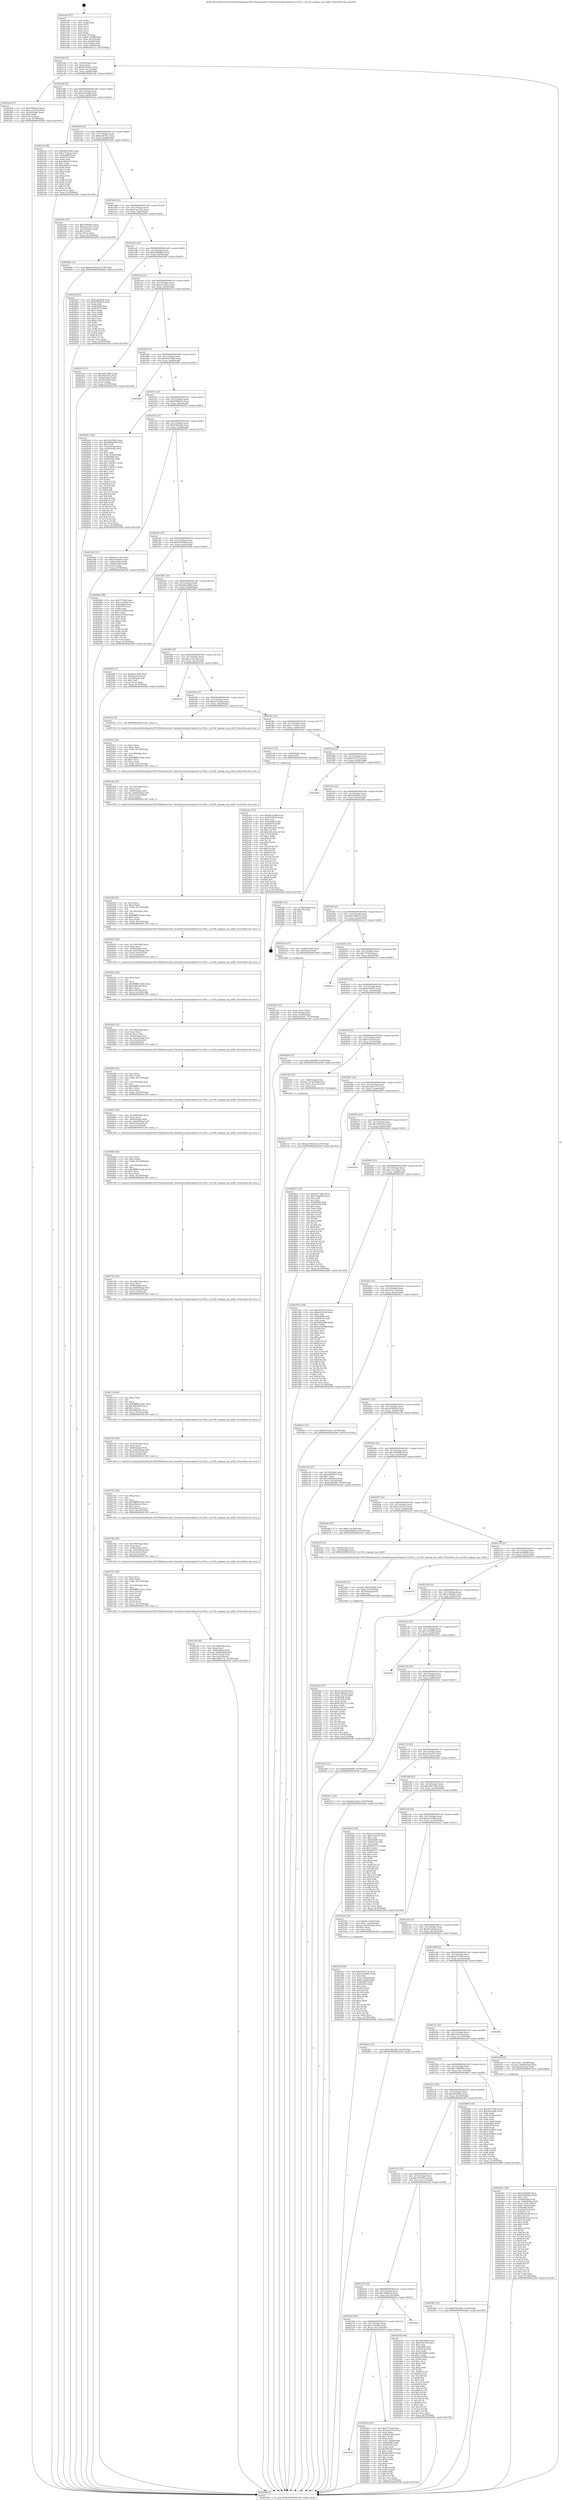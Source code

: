 digraph "0x401e40" {
  label = "0x401e40 (/mnt/c/Users/mathe/Desktop/tcc/POCII/binaries/extr_linuxdriverspinctrlpinctrl-sx150x.c_sx150x_regmap_reg_width_Final-ollvm.out::main(0))"
  labelloc = "t"
  node[shape=record]

  Entry [label="",width=0.3,height=0.3,shape=circle,fillcolor=black,style=filled]
  "0x401e6f" [label="{
     0x401e6f [23]\l
     | [instrs]\l
     &nbsp;&nbsp;0x401e6f \<+3\>: mov -0x78(%rbp),%eax\l
     &nbsp;&nbsp;0x401e72 \<+2\>: mov %eax,%ecx\l
     &nbsp;&nbsp;0x401e74 \<+6\>: sub $0x83022de7,%ecx\l
     &nbsp;&nbsp;0x401e7a \<+3\>: mov %eax,-0x7c(%rbp)\l
     &nbsp;&nbsp;0x401e7d \<+3\>: mov %ecx,-0x80(%rbp)\l
     &nbsp;&nbsp;0x401e80 \<+6\>: je 00000000004022e6 \<main+0x4a6\>\l
  }"]
  "0x4022e6" [label="{
     0x4022e6 [27]\l
     | [instrs]\l
     &nbsp;&nbsp;0x4022e6 \<+5\>: mov $0x79d6d12f,%eax\l
     &nbsp;&nbsp;0x4022eb \<+5\>: mov $0x1c3a162d,%ecx\l
     &nbsp;&nbsp;0x4022f0 \<+3\>: mov -0x30(%rbp),%edx\l
     &nbsp;&nbsp;0x4022f3 \<+3\>: cmp $0x0,%edx\l
     &nbsp;&nbsp;0x4022f6 \<+3\>: cmove %ecx,%eax\l
     &nbsp;&nbsp;0x4022f9 \<+3\>: mov %eax,-0x78(%rbp)\l
     &nbsp;&nbsp;0x4022fc \<+5\>: jmp 0000000000402e98 \<main+0x1058\>\l
  }"]
  "0x401e86" [label="{
     0x401e86 [25]\l
     | [instrs]\l
     &nbsp;&nbsp;0x401e86 \<+5\>: jmp 0000000000401e8b \<main+0x4b\>\l
     &nbsp;&nbsp;0x401e8b \<+3\>: mov -0x7c(%rbp),%eax\l
     &nbsp;&nbsp;0x401e8e \<+5\>: sub $0x8a253ef8,%eax\l
     &nbsp;&nbsp;0x401e93 \<+6\>: mov %eax,-0x84(%rbp)\l
     &nbsp;&nbsp;0x401e99 \<+6\>: je 0000000000402c4a \<main+0xe0a\>\l
  }"]
  Exit [label="",width=0.3,height=0.3,shape=circle,fillcolor=black,style=filled,peripheries=2]
  "0x402c4a" [label="{
     0x402c4a [88]\l
     | [instrs]\l
     &nbsp;&nbsp;0x402c4a \<+5\>: mov $0x963a7666,%eax\l
     &nbsp;&nbsp;0x402c4f \<+5\>: mov $0xe772daec,%ecx\l
     &nbsp;&nbsp;0x402c54 \<+7\>: mov 0x405068,%edx\l
     &nbsp;&nbsp;0x402c5b \<+7\>: mov 0x405078,%esi\l
     &nbsp;&nbsp;0x402c62 \<+2\>: mov %edx,%edi\l
     &nbsp;&nbsp;0x402c64 \<+6\>: sub $0xef46de72,%edi\l
     &nbsp;&nbsp;0x402c6a \<+3\>: sub $0x1,%edi\l
     &nbsp;&nbsp;0x402c6d \<+6\>: add $0xef46de72,%edi\l
     &nbsp;&nbsp;0x402c73 \<+3\>: imul %edi,%edx\l
     &nbsp;&nbsp;0x402c76 \<+3\>: and $0x1,%edx\l
     &nbsp;&nbsp;0x402c79 \<+3\>: cmp $0x0,%edx\l
     &nbsp;&nbsp;0x402c7c \<+4\>: sete %r8b\l
     &nbsp;&nbsp;0x402c80 \<+3\>: cmp $0xa,%esi\l
     &nbsp;&nbsp;0x402c83 \<+4\>: setl %r9b\l
     &nbsp;&nbsp;0x402c87 \<+3\>: mov %r8b,%r10b\l
     &nbsp;&nbsp;0x402c8a \<+3\>: and %r9b,%r10b\l
     &nbsp;&nbsp;0x402c8d \<+3\>: xor %r9b,%r8b\l
     &nbsp;&nbsp;0x402c90 \<+3\>: or %r8b,%r10b\l
     &nbsp;&nbsp;0x402c93 \<+4\>: test $0x1,%r10b\l
     &nbsp;&nbsp;0x402c97 \<+3\>: cmovne %ecx,%eax\l
     &nbsp;&nbsp;0x402c9a \<+3\>: mov %eax,-0x78(%rbp)\l
     &nbsp;&nbsp;0x402c9d \<+5\>: jmp 0000000000402e98 \<main+0x1058\>\l
  }"]
  "0x401e9f" [label="{
     0x401e9f [25]\l
     | [instrs]\l
     &nbsp;&nbsp;0x401e9f \<+5\>: jmp 0000000000401ea4 \<main+0x64\>\l
     &nbsp;&nbsp;0x401ea4 \<+3\>: mov -0x7c(%rbp),%eax\l
     &nbsp;&nbsp;0x401ea7 \<+5\>: sub $0x8a58751c,%eax\l
     &nbsp;&nbsp;0x401eac \<+6\>: mov %eax,-0x88(%rbp)\l
     &nbsp;&nbsp;0x401eb2 \<+6\>: je 0000000000402291 \<main+0x451\>\l
  }"]
  "0x402cae" [label="{
     0x402cae [152]\l
     | [instrs]\l
     &nbsp;&nbsp;0x402cae \<+5\>: mov $0x963a7666,%ecx\l
     &nbsp;&nbsp;0x402cb3 \<+5\>: mov $0x6470655,%edx\l
     &nbsp;&nbsp;0x402cb8 \<+3\>: mov $0x1,%sil\l
     &nbsp;&nbsp;0x402cbb \<+8\>: mov 0x405068,%r8d\l
     &nbsp;&nbsp;0x402cc3 \<+8\>: mov 0x405078,%r9d\l
     &nbsp;&nbsp;0x402ccb \<+3\>: mov %r8d,%r10d\l
     &nbsp;&nbsp;0x402cce \<+7\>: sub $0xc641a61a,%r10d\l
     &nbsp;&nbsp;0x402cd5 \<+4\>: sub $0x1,%r10d\l
     &nbsp;&nbsp;0x402cd9 \<+7\>: add $0xc641a61a,%r10d\l
     &nbsp;&nbsp;0x402ce0 \<+4\>: imul %r10d,%r8d\l
     &nbsp;&nbsp;0x402ce4 \<+4\>: and $0x1,%r8d\l
     &nbsp;&nbsp;0x402ce8 \<+4\>: cmp $0x0,%r8d\l
     &nbsp;&nbsp;0x402cec \<+4\>: sete %r11b\l
     &nbsp;&nbsp;0x402cf0 \<+4\>: cmp $0xa,%r9d\l
     &nbsp;&nbsp;0x402cf4 \<+3\>: setl %bl\l
     &nbsp;&nbsp;0x402cf7 \<+3\>: mov %r11b,%r14b\l
     &nbsp;&nbsp;0x402cfa \<+4\>: xor $0xff,%r14b\l
     &nbsp;&nbsp;0x402cfe \<+3\>: mov %bl,%r15b\l
     &nbsp;&nbsp;0x402d01 \<+4\>: xor $0xff,%r15b\l
     &nbsp;&nbsp;0x402d05 \<+4\>: xor $0x0,%sil\l
     &nbsp;&nbsp;0x402d09 \<+3\>: mov %r14b,%r12b\l
     &nbsp;&nbsp;0x402d0c \<+4\>: and $0x0,%r12b\l
     &nbsp;&nbsp;0x402d10 \<+3\>: and %sil,%r11b\l
     &nbsp;&nbsp;0x402d13 \<+3\>: mov %r15b,%r13b\l
     &nbsp;&nbsp;0x402d16 \<+4\>: and $0x0,%r13b\l
     &nbsp;&nbsp;0x402d1a \<+3\>: and %sil,%bl\l
     &nbsp;&nbsp;0x402d1d \<+3\>: or %r11b,%r12b\l
     &nbsp;&nbsp;0x402d20 \<+3\>: or %bl,%r13b\l
     &nbsp;&nbsp;0x402d23 \<+3\>: xor %r13b,%r12b\l
     &nbsp;&nbsp;0x402d26 \<+3\>: or %r15b,%r14b\l
     &nbsp;&nbsp;0x402d29 \<+4\>: xor $0xff,%r14b\l
     &nbsp;&nbsp;0x402d2d \<+4\>: or $0x0,%sil\l
     &nbsp;&nbsp;0x402d31 \<+3\>: and %sil,%r14b\l
     &nbsp;&nbsp;0x402d34 \<+3\>: or %r14b,%r12b\l
     &nbsp;&nbsp;0x402d37 \<+4\>: test $0x1,%r12b\l
     &nbsp;&nbsp;0x402d3b \<+3\>: cmovne %edx,%ecx\l
     &nbsp;&nbsp;0x402d3e \<+3\>: mov %ecx,-0x78(%rbp)\l
     &nbsp;&nbsp;0x402d41 \<+5\>: jmp 0000000000402e98 \<main+0x1058\>\l
  }"]
  "0x402291" [label="{
     0x402291 [27]\l
     | [instrs]\l
     &nbsp;&nbsp;0x402291 \<+5\>: mov $0xf7d80935,%eax\l
     &nbsp;&nbsp;0x402296 \<+5\>: mov $0x452a1037,%ecx\l
     &nbsp;&nbsp;0x40229b \<+3\>: mov -0x34(%rbp),%edx\l
     &nbsp;&nbsp;0x40229e \<+3\>: cmp $0x2,%edx\l
     &nbsp;&nbsp;0x4022a1 \<+3\>: cmovne %ecx,%eax\l
     &nbsp;&nbsp;0x4022a4 \<+3\>: mov %eax,-0x78(%rbp)\l
     &nbsp;&nbsp;0x4022a7 \<+5\>: jmp 0000000000402e98 \<main+0x1058\>\l
  }"]
  "0x401eb8" [label="{
     0x401eb8 [25]\l
     | [instrs]\l
     &nbsp;&nbsp;0x401eb8 \<+5\>: jmp 0000000000401ebd \<main+0x7d\>\l
     &nbsp;&nbsp;0x401ebd \<+3\>: mov -0x7c(%rbp),%eax\l
     &nbsp;&nbsp;0x401ec0 \<+5\>: sub $0x91ae11b3,%eax\l
     &nbsp;&nbsp;0x401ec5 \<+6\>: mov %eax,-0x8c(%rbp)\l
     &nbsp;&nbsp;0x401ecb \<+6\>: je 00000000004028fa \<main+0xaba\>\l
  }"]
  "0x402e98" [label="{
     0x402e98 [5]\l
     | [instrs]\l
     &nbsp;&nbsp;0x402e98 \<+5\>: jmp 0000000000401e6f \<main+0x2f\>\l
  }"]
  "0x401e40" [label="{
     0x401e40 [47]\l
     | [instrs]\l
     &nbsp;&nbsp;0x401e40 \<+1\>: push %rbp\l
     &nbsp;&nbsp;0x401e41 \<+3\>: mov %rsp,%rbp\l
     &nbsp;&nbsp;0x401e44 \<+2\>: push %r15\l
     &nbsp;&nbsp;0x401e46 \<+2\>: push %r14\l
     &nbsp;&nbsp;0x401e48 \<+2\>: push %r13\l
     &nbsp;&nbsp;0x401e4a \<+2\>: push %r12\l
     &nbsp;&nbsp;0x401e4c \<+1\>: push %rbx\l
     &nbsp;&nbsp;0x401e4d \<+7\>: sub $0x138,%rsp\l
     &nbsp;&nbsp;0x401e54 \<+7\>: movl $0x0,-0x38(%rbp)\l
     &nbsp;&nbsp;0x401e5b \<+3\>: mov %edi,-0x3c(%rbp)\l
     &nbsp;&nbsp;0x401e5e \<+4\>: mov %rsi,-0x48(%rbp)\l
     &nbsp;&nbsp;0x401e62 \<+3\>: mov -0x3c(%rbp),%edi\l
     &nbsp;&nbsp;0x401e65 \<+3\>: mov %edi,-0x34(%rbp)\l
     &nbsp;&nbsp;0x401e68 \<+7\>: movl $0x8a58751c,-0x78(%rbp)\l
  }"]
  "0x402c1f" [label="{
     0x402c1f [12]\l
     | [instrs]\l
     &nbsp;&nbsp;0x402c1f \<+7\>: movl $0x2d70443b,-0x78(%rbp)\l
     &nbsp;&nbsp;0x402c26 \<+5\>: jmp 0000000000402e98 \<main+0x1058\>\l
  }"]
  "0x4028fa" [label="{
     0x4028fa [12]\l
     | [instrs]\l
     &nbsp;&nbsp;0x4028fa \<+7\>: movl $0xb010f5e0,-0x78(%rbp)\l
     &nbsp;&nbsp;0x402901 \<+5\>: jmp 0000000000402e98 \<main+0x1058\>\l
  }"]
  "0x401ed1" [label="{
     0x401ed1 [25]\l
     | [instrs]\l
     &nbsp;&nbsp;0x401ed1 \<+5\>: jmp 0000000000401ed6 \<main+0x96\>\l
     &nbsp;&nbsp;0x401ed6 \<+3\>: mov -0x7c(%rbp),%eax\l
     &nbsp;&nbsp;0x401ed9 \<+5\>: sub $0x928d5809,%eax\l
     &nbsp;&nbsp;0x401ede \<+6\>: mov %eax,-0x90(%rbp)\l
     &nbsp;&nbsp;0x401ee4 \<+6\>: je 0000000000402af9 \<main+0xcb9\>\l
  }"]
  "0x402a82" [label="{
     0x402a82 [107]\l
     | [instrs]\l
     &nbsp;&nbsp;0x402a82 \<+5\>: mov $0xce161e8a,%esi\l
     &nbsp;&nbsp;0x402a87 \<+5\>: mov $0x3e3b0eb7,%ecx\l
     &nbsp;&nbsp;0x402a8c \<+7\>: movl $0x0,-0x74(%rbp)\l
     &nbsp;&nbsp;0x402a93 \<+7\>: mov 0x405068,%edx\l
     &nbsp;&nbsp;0x402a9a \<+8\>: mov 0x405078,%r8d\l
     &nbsp;&nbsp;0x402aa2 \<+3\>: mov %edx,%r9d\l
     &nbsp;&nbsp;0x402aa5 \<+7\>: add $0x91563715,%r9d\l
     &nbsp;&nbsp;0x402aac \<+4\>: sub $0x1,%r9d\l
     &nbsp;&nbsp;0x402ab0 \<+7\>: sub $0x91563715,%r9d\l
     &nbsp;&nbsp;0x402ab7 \<+4\>: imul %r9d,%edx\l
     &nbsp;&nbsp;0x402abb \<+3\>: and $0x1,%edx\l
     &nbsp;&nbsp;0x402abe \<+3\>: cmp $0x0,%edx\l
     &nbsp;&nbsp;0x402ac1 \<+4\>: sete %r10b\l
     &nbsp;&nbsp;0x402ac5 \<+4\>: cmp $0xa,%r8d\l
     &nbsp;&nbsp;0x402ac9 \<+4\>: setl %r11b\l
     &nbsp;&nbsp;0x402acd \<+3\>: mov %r10b,%bl\l
     &nbsp;&nbsp;0x402ad0 \<+3\>: and %r11b,%bl\l
     &nbsp;&nbsp;0x402ad3 \<+3\>: xor %r11b,%r10b\l
     &nbsp;&nbsp;0x402ad6 \<+3\>: or %r10b,%bl\l
     &nbsp;&nbsp;0x402ad9 \<+3\>: test $0x1,%bl\l
     &nbsp;&nbsp;0x402adc \<+3\>: cmovne %ecx,%esi\l
     &nbsp;&nbsp;0x402adf \<+3\>: mov %esi,-0x78(%rbp)\l
     &nbsp;&nbsp;0x402ae2 \<+6\>: mov %eax,-0x15c(%rbp)\l
     &nbsp;&nbsp;0x402ae8 \<+5\>: jmp 0000000000402e98 \<main+0x1058\>\l
  }"]
  "0x402af9" [label="{
     0x402af9 [83]\l
     | [instrs]\l
     &nbsp;&nbsp;0x402af9 \<+5\>: mov $0x3cd2f4b9,%eax\l
     &nbsp;&nbsp;0x402afe \<+5\>: mov $0x97f08214,%ecx\l
     &nbsp;&nbsp;0x402b03 \<+2\>: xor %edx,%edx\l
     &nbsp;&nbsp;0x402b05 \<+7\>: mov 0x405068,%esi\l
     &nbsp;&nbsp;0x402b0c \<+7\>: mov 0x405078,%edi\l
     &nbsp;&nbsp;0x402b13 \<+3\>: sub $0x1,%edx\l
     &nbsp;&nbsp;0x402b16 \<+3\>: mov %esi,%r8d\l
     &nbsp;&nbsp;0x402b19 \<+3\>: add %edx,%r8d\l
     &nbsp;&nbsp;0x402b1c \<+4\>: imul %r8d,%esi\l
     &nbsp;&nbsp;0x402b20 \<+3\>: and $0x1,%esi\l
     &nbsp;&nbsp;0x402b23 \<+3\>: cmp $0x0,%esi\l
     &nbsp;&nbsp;0x402b26 \<+4\>: sete %r9b\l
     &nbsp;&nbsp;0x402b2a \<+3\>: cmp $0xa,%edi\l
     &nbsp;&nbsp;0x402b2d \<+4\>: setl %r10b\l
     &nbsp;&nbsp;0x402b31 \<+3\>: mov %r9b,%r11b\l
     &nbsp;&nbsp;0x402b34 \<+3\>: and %r10b,%r11b\l
     &nbsp;&nbsp;0x402b37 \<+3\>: xor %r10b,%r9b\l
     &nbsp;&nbsp;0x402b3a \<+3\>: or %r9b,%r11b\l
     &nbsp;&nbsp;0x402b3d \<+4\>: test $0x1,%r11b\l
     &nbsp;&nbsp;0x402b41 \<+3\>: cmovne %ecx,%eax\l
     &nbsp;&nbsp;0x402b44 \<+3\>: mov %eax,-0x78(%rbp)\l
     &nbsp;&nbsp;0x402b47 \<+5\>: jmp 0000000000402e98 \<main+0x1058\>\l
  }"]
  "0x401eea" [label="{
     0x401eea [25]\l
     | [instrs]\l
     &nbsp;&nbsp;0x401eea \<+5\>: jmp 0000000000401eef \<main+0xaf\>\l
     &nbsp;&nbsp;0x401eef \<+3\>: mov -0x7c(%rbp),%eax\l
     &nbsp;&nbsp;0x401ef2 \<+5\>: sub $0x93c3cde3,%eax\l
     &nbsp;&nbsp;0x401ef7 \<+6\>: mov %eax,-0x94(%rbp)\l
     &nbsp;&nbsp;0x401efd \<+6\>: je 000000000040241d \<main+0x5dd\>\l
  }"]
  "0x402a6b" [label="{
     0x402a6b [23]\l
     | [instrs]\l
     &nbsp;&nbsp;0x402a6b \<+10\>: movabs $0x4030b6,%rdi\l
     &nbsp;&nbsp;0x402a75 \<+3\>: mov %eax,-0x70(%rbp)\l
     &nbsp;&nbsp;0x402a78 \<+3\>: mov -0x70(%rbp),%esi\l
     &nbsp;&nbsp;0x402a7b \<+2\>: mov $0x0,%al\l
     &nbsp;&nbsp;0x402a7d \<+5\>: call 0000000000401040 \<printf@plt\>\l
     | [calls]\l
     &nbsp;&nbsp;0x401040 \{1\} (unknown)\l
  }"]
  "0x40241d" [label="{
     0x40241d [27]\l
     | [instrs]\l
     &nbsp;&nbsp;0x40241d \<+5\>: mov $0x4581780e,%eax\l
     &nbsp;&nbsp;0x402422 \<+5\>: mov $0x7839c81a,%ecx\l
     &nbsp;&nbsp;0x402427 \<+3\>: mov -0x64(%rbp),%edx\l
     &nbsp;&nbsp;0x40242a \<+3\>: cmp -0x54(%rbp),%edx\l
     &nbsp;&nbsp;0x40242d \<+3\>: cmovl %ecx,%eax\l
     &nbsp;&nbsp;0x402430 \<+3\>: mov %eax,-0x78(%rbp)\l
     &nbsp;&nbsp;0x402433 \<+5\>: jmp 0000000000402e98 \<main+0x1058\>\l
  }"]
  "0x401f03" [label="{
     0x401f03 [25]\l
     | [instrs]\l
     &nbsp;&nbsp;0x401f03 \<+5\>: jmp 0000000000401f08 \<main+0xc8\>\l
     &nbsp;&nbsp;0x401f08 \<+3\>: mov -0x7c(%rbp),%eax\l
     &nbsp;&nbsp;0x401f0b \<+5\>: sub $0x963a7666,%eax\l
     &nbsp;&nbsp;0x401f10 \<+6\>: mov %eax,-0x98(%rbp)\l
     &nbsp;&nbsp;0x401f16 \<+6\>: je 0000000000402e85 \<main+0x1045\>\l
  }"]
  "0x402287" [label="{
     0x402287\l
  }", style=dashed]
  "0x402e85" [label="{
     0x402e85\l
  }", style=dashed]
  "0x401f1c" [label="{
     0x401f1c [25]\l
     | [instrs]\l
     &nbsp;&nbsp;0x401f1c \<+5\>: jmp 0000000000401f21 \<main+0xe1\>\l
     &nbsp;&nbsp;0x401f21 \<+3\>: mov -0x7c(%rbp),%eax\l
     &nbsp;&nbsp;0x401f24 \<+5\>: sub $0x97f08214,%eax\l
     &nbsp;&nbsp;0x401f29 \<+6\>: mov %eax,-0x9c(%rbp)\l
     &nbsp;&nbsp;0x401f2f \<+6\>: je 0000000000402b4c \<main+0xd0c\>\l
  }"]
  "0x40295e" [label="{
     0x40295e [101]\l
     | [instrs]\l
     &nbsp;&nbsp;0x40295e \<+5\>: mov $0x7755e8,%eax\l
     &nbsp;&nbsp;0x402963 \<+5\>: mov $0x291a71cf,%ecx\l
     &nbsp;&nbsp;0x402968 \<+2\>: xor %edx,%edx\l
     &nbsp;&nbsp;0x40296a \<+3\>: mov -0x64(%rbp),%esi\l
     &nbsp;&nbsp;0x40296d \<+3\>: sub $0x1,%edx\l
     &nbsp;&nbsp;0x402970 \<+2\>: sub %edx,%esi\l
     &nbsp;&nbsp;0x402972 \<+3\>: mov %esi,-0x64(%rbp)\l
     &nbsp;&nbsp;0x402975 \<+7\>: mov 0x405068,%edx\l
     &nbsp;&nbsp;0x40297c \<+7\>: mov 0x405078,%esi\l
     &nbsp;&nbsp;0x402983 \<+2\>: mov %edx,%edi\l
     &nbsp;&nbsp;0x402985 \<+6\>: add $0xf0d19b70,%edi\l
     &nbsp;&nbsp;0x40298b \<+3\>: sub $0x1,%edi\l
     &nbsp;&nbsp;0x40298e \<+6\>: sub $0xf0d19b70,%edi\l
     &nbsp;&nbsp;0x402994 \<+3\>: imul %edi,%edx\l
     &nbsp;&nbsp;0x402997 \<+3\>: and $0x1,%edx\l
     &nbsp;&nbsp;0x40299a \<+3\>: cmp $0x0,%edx\l
     &nbsp;&nbsp;0x40299d \<+4\>: sete %r8b\l
     &nbsp;&nbsp;0x4029a1 \<+3\>: cmp $0xa,%esi\l
     &nbsp;&nbsp;0x4029a4 \<+4\>: setl %r9b\l
     &nbsp;&nbsp;0x4029a8 \<+3\>: mov %r8b,%r10b\l
     &nbsp;&nbsp;0x4029ab \<+3\>: and %r9b,%r10b\l
     &nbsp;&nbsp;0x4029ae \<+3\>: xor %r9b,%r8b\l
     &nbsp;&nbsp;0x4029b1 \<+3\>: or %r8b,%r10b\l
     &nbsp;&nbsp;0x4029b4 \<+4\>: test $0x1,%r10b\l
     &nbsp;&nbsp;0x4029b8 \<+3\>: cmovne %ecx,%eax\l
     &nbsp;&nbsp;0x4029bb \<+3\>: mov %eax,-0x78(%rbp)\l
     &nbsp;&nbsp;0x4029be \<+5\>: jmp 0000000000402e98 \<main+0x1058\>\l
  }"]
  "0x402b4c" [label="{
     0x402b4c [164]\l
     | [instrs]\l
     &nbsp;&nbsp;0x402b4c \<+5\>: mov $0x3cd2f4b9,%eax\l
     &nbsp;&nbsp;0x402b51 \<+5\>: mov $0xb6bee866,%ecx\l
     &nbsp;&nbsp;0x402b56 \<+2\>: mov $0x1,%dl\l
     &nbsp;&nbsp;0x402b58 \<+3\>: mov -0x74(%rbp),%esi\l
     &nbsp;&nbsp;0x402b5b \<+3\>: cmp -0x54(%rbp),%esi\l
     &nbsp;&nbsp;0x402b5e \<+4\>: setl %dil\l
     &nbsp;&nbsp;0x402b62 \<+4\>: and $0x1,%dil\l
     &nbsp;&nbsp;0x402b66 \<+4\>: mov %dil,-0x29(%rbp)\l
     &nbsp;&nbsp;0x402b6a \<+7\>: mov 0x405068,%esi\l
     &nbsp;&nbsp;0x402b71 \<+8\>: mov 0x405078,%r8d\l
     &nbsp;&nbsp;0x402b79 \<+3\>: mov %esi,%r9d\l
     &nbsp;&nbsp;0x402b7c \<+7\>: add $0x77a87b71,%r9d\l
     &nbsp;&nbsp;0x402b83 \<+4\>: sub $0x1,%r9d\l
     &nbsp;&nbsp;0x402b87 \<+7\>: sub $0x77a87b71,%r9d\l
     &nbsp;&nbsp;0x402b8e \<+4\>: imul %r9d,%esi\l
     &nbsp;&nbsp;0x402b92 \<+3\>: and $0x1,%esi\l
     &nbsp;&nbsp;0x402b95 \<+3\>: cmp $0x0,%esi\l
     &nbsp;&nbsp;0x402b98 \<+4\>: sete %dil\l
     &nbsp;&nbsp;0x402b9c \<+4\>: cmp $0xa,%r8d\l
     &nbsp;&nbsp;0x402ba0 \<+4\>: setl %r10b\l
     &nbsp;&nbsp;0x402ba4 \<+3\>: mov %dil,%r11b\l
     &nbsp;&nbsp;0x402ba7 \<+4\>: xor $0xff,%r11b\l
     &nbsp;&nbsp;0x402bab \<+3\>: mov %r10b,%bl\l
     &nbsp;&nbsp;0x402bae \<+3\>: xor $0xff,%bl\l
     &nbsp;&nbsp;0x402bb1 \<+3\>: xor $0x0,%dl\l
     &nbsp;&nbsp;0x402bb4 \<+3\>: mov %r11b,%r14b\l
     &nbsp;&nbsp;0x402bb7 \<+4\>: and $0x0,%r14b\l
     &nbsp;&nbsp;0x402bbb \<+3\>: and %dl,%dil\l
     &nbsp;&nbsp;0x402bbe \<+3\>: mov %bl,%r15b\l
     &nbsp;&nbsp;0x402bc1 \<+4\>: and $0x0,%r15b\l
     &nbsp;&nbsp;0x402bc5 \<+3\>: and %dl,%r10b\l
     &nbsp;&nbsp;0x402bc8 \<+3\>: or %dil,%r14b\l
     &nbsp;&nbsp;0x402bcb \<+3\>: or %r10b,%r15b\l
     &nbsp;&nbsp;0x402bce \<+3\>: xor %r15b,%r14b\l
     &nbsp;&nbsp;0x402bd1 \<+3\>: or %bl,%r11b\l
     &nbsp;&nbsp;0x402bd4 \<+4\>: xor $0xff,%r11b\l
     &nbsp;&nbsp;0x402bd8 \<+3\>: or $0x0,%dl\l
     &nbsp;&nbsp;0x402bdb \<+3\>: and %dl,%r11b\l
     &nbsp;&nbsp;0x402bde \<+3\>: or %r11b,%r14b\l
     &nbsp;&nbsp;0x402be1 \<+4\>: test $0x1,%r14b\l
     &nbsp;&nbsp;0x402be5 \<+3\>: cmovne %ecx,%eax\l
     &nbsp;&nbsp;0x402be8 \<+3\>: mov %eax,-0x78(%rbp)\l
     &nbsp;&nbsp;0x402beb \<+5\>: jmp 0000000000402e98 \<main+0x1058\>\l
  }"]
  "0x401f35" [label="{
     0x401f35 [25]\l
     | [instrs]\l
     &nbsp;&nbsp;0x401f35 \<+5\>: jmp 0000000000401f3a \<main+0xfa\>\l
     &nbsp;&nbsp;0x401f3a \<+3\>: mov -0x7c(%rbp),%eax\l
     &nbsp;&nbsp;0x401f3d \<+5\>: sub $0x97fd33bd,%eax\l
     &nbsp;&nbsp;0x401f42 \<+6\>: mov %eax,-0xa0(%rbp)\l
     &nbsp;&nbsp;0x401f48 \<+6\>: je 0000000000402591 \<main+0x751\>\l
  }"]
  "0x40226e" [label="{
     0x40226e [25]\l
     | [instrs]\l
     &nbsp;&nbsp;0x40226e \<+5\>: jmp 0000000000402273 \<main+0x433\>\l
     &nbsp;&nbsp;0x402273 \<+3\>: mov -0x7c(%rbp),%eax\l
     &nbsp;&nbsp;0x402276 \<+5\>: sub $0x7c23c8e0,%eax\l
     &nbsp;&nbsp;0x40227b \<+6\>: mov %eax,-0x124(%rbp)\l
     &nbsp;&nbsp;0x402281 \<+6\>: je 000000000040295e \<main+0xb1e\>\l
  }"]
  "0x402591" [label="{
     0x402591 [27]\l
     | [instrs]\l
     &nbsp;&nbsp;0x402591 \<+5\>: mov $0x91ae11b3,%eax\l
     &nbsp;&nbsp;0x402596 \<+5\>: mov $0xd155a054,%ecx\l
     &nbsp;&nbsp;0x40259b \<+3\>: mov -0x6c(%rbp),%edx\l
     &nbsp;&nbsp;0x40259e \<+3\>: cmp -0x68(%rbp),%edx\l
     &nbsp;&nbsp;0x4025a1 \<+3\>: cmovl %ecx,%eax\l
     &nbsp;&nbsp;0x4025a4 \<+3\>: mov %eax,-0x78(%rbp)\l
     &nbsp;&nbsp;0x4025a7 \<+5\>: jmp 0000000000402e98 \<main+0x1058\>\l
  }"]
  "0x401f4e" [label="{
     0x401f4e [25]\l
     | [instrs]\l
     &nbsp;&nbsp;0x401f4e \<+5\>: jmp 0000000000401f53 \<main+0x113\>\l
     &nbsp;&nbsp;0x401f53 \<+3\>: mov -0x7c(%rbp),%eax\l
     &nbsp;&nbsp;0x401f56 \<+5\>: sub $0xb010f5e0,%eax\l
     &nbsp;&nbsp;0x401f5b \<+6\>: mov %eax,-0xa4(%rbp)\l
     &nbsp;&nbsp;0x401f61 \<+6\>: je 0000000000402906 \<main+0xac6\>\l
  }"]
  "0x402d52" [label="{
     0x402d52\l
  }", style=dashed]
  "0x402906" [label="{
     0x402906 [88]\l
     | [instrs]\l
     &nbsp;&nbsp;0x402906 \<+5\>: mov $0x7755e8,%eax\l
     &nbsp;&nbsp;0x40290b \<+5\>: mov $0x7c23c8e0,%ecx\l
     &nbsp;&nbsp;0x402910 \<+7\>: mov 0x405068,%edx\l
     &nbsp;&nbsp;0x402917 \<+7\>: mov 0x405078,%esi\l
     &nbsp;&nbsp;0x40291e \<+2\>: mov %edx,%edi\l
     &nbsp;&nbsp;0x402920 \<+6\>: sub $0x91919cf6,%edi\l
     &nbsp;&nbsp;0x402926 \<+3\>: sub $0x1,%edi\l
     &nbsp;&nbsp;0x402929 \<+6\>: add $0x91919cf6,%edi\l
     &nbsp;&nbsp;0x40292f \<+3\>: imul %edi,%edx\l
     &nbsp;&nbsp;0x402932 \<+3\>: and $0x1,%edx\l
     &nbsp;&nbsp;0x402935 \<+3\>: cmp $0x0,%edx\l
     &nbsp;&nbsp;0x402938 \<+4\>: sete %r8b\l
     &nbsp;&nbsp;0x40293c \<+3\>: cmp $0xa,%esi\l
     &nbsp;&nbsp;0x40293f \<+4\>: setl %r9b\l
     &nbsp;&nbsp;0x402943 \<+3\>: mov %r8b,%r10b\l
     &nbsp;&nbsp;0x402946 \<+3\>: and %r9b,%r10b\l
     &nbsp;&nbsp;0x402949 \<+3\>: xor %r9b,%r8b\l
     &nbsp;&nbsp;0x40294c \<+3\>: or %r8b,%r10b\l
     &nbsp;&nbsp;0x40294f \<+4\>: test $0x1,%r10b\l
     &nbsp;&nbsp;0x402953 \<+3\>: cmovne %ecx,%eax\l
     &nbsp;&nbsp;0x402956 \<+3\>: mov %eax,-0x78(%rbp)\l
     &nbsp;&nbsp;0x402959 \<+5\>: jmp 0000000000402e98 \<main+0x1058\>\l
  }"]
  "0x401f67" [label="{
     0x401f67 [25]\l
     | [instrs]\l
     &nbsp;&nbsp;0x401f67 \<+5\>: jmp 0000000000401f6c \<main+0x12c\>\l
     &nbsp;&nbsp;0x401f6c \<+3\>: mov -0x7c(%rbp),%eax\l
     &nbsp;&nbsp;0x401f6f \<+5\>: sub $0xb6bee866,%eax\l
     &nbsp;&nbsp;0x401f74 \<+6\>: mov %eax,-0xa8(%rbp)\l
     &nbsp;&nbsp;0x401f7a \<+6\>: je 0000000000402bf0 \<main+0xdb0\>\l
  }"]
  "0x4027df" [label="{
     0x4027df [36]\l
     | [instrs]\l
     &nbsp;&nbsp;0x4027df \<+6\>: mov -0x158(%rbp),%ecx\l
     &nbsp;&nbsp;0x4027e5 \<+3\>: imul %eax,%ecx\l
     &nbsp;&nbsp;0x4027e8 \<+4\>: mov -0x60(%rbp),%rdi\l
     &nbsp;&nbsp;0x4027ec \<+4\>: movslq -0x64(%rbp),%r8\l
     &nbsp;&nbsp;0x4027f0 \<+4\>: mov (%rdi,%r8,8),%rdi\l
     &nbsp;&nbsp;0x4027f4 \<+3\>: mov %ecx,0x20(%rdi)\l
     &nbsp;&nbsp;0x4027f7 \<+7\>: movl $0x18bec772,-0x78(%rbp)\l
     &nbsp;&nbsp;0x4027fe \<+5\>: jmp 0000000000402e98 \<main+0x1058\>\l
  }"]
  "0x402bf0" [label="{
     0x402bf0 [27]\l
     | [instrs]\l
     &nbsp;&nbsp;0x402bf0 \<+5\>: mov $0x8a253ef8,%eax\l
     &nbsp;&nbsp;0x402bf5 \<+5\>: mov $0x92cf33a,%ecx\l
     &nbsp;&nbsp;0x402bfa \<+3\>: mov -0x29(%rbp),%dl\l
     &nbsp;&nbsp;0x402bfd \<+3\>: test $0x1,%dl\l
     &nbsp;&nbsp;0x402c00 \<+3\>: cmovne %ecx,%eax\l
     &nbsp;&nbsp;0x402c03 \<+3\>: mov %eax,-0x78(%rbp)\l
     &nbsp;&nbsp;0x402c06 \<+5\>: jmp 0000000000402e98 \<main+0x1058\>\l
  }"]
  "0x401f80" [label="{
     0x401f80 [25]\l
     | [instrs]\l
     &nbsp;&nbsp;0x401f80 \<+5\>: jmp 0000000000401f85 \<main+0x145\>\l
     &nbsp;&nbsp;0x401f85 \<+3\>: mov -0x7c(%rbp),%eax\l
     &nbsp;&nbsp;0x401f88 \<+5\>: sub $0xce161e8a,%eax\l
     &nbsp;&nbsp;0x401f8d \<+6\>: mov %eax,-0xac(%rbp)\l
     &nbsp;&nbsp;0x401f93 \<+6\>: je 0000000000402e3d \<main+0xffd\>\l
  }"]
  "0x4027a7" [label="{
     0x4027a7 [56]\l
     | [instrs]\l
     &nbsp;&nbsp;0x4027a7 \<+2\>: xor %ecx,%ecx\l
     &nbsp;&nbsp;0x4027a9 \<+5\>: mov $0x2,%edx\l
     &nbsp;&nbsp;0x4027ae \<+6\>: mov %edx,-0x154(%rbp)\l
     &nbsp;&nbsp;0x4027b4 \<+1\>: cltd\l
     &nbsp;&nbsp;0x4027b5 \<+6\>: mov -0x154(%rbp),%esi\l
     &nbsp;&nbsp;0x4027bb \<+2\>: idiv %esi\l
     &nbsp;&nbsp;0x4027bd \<+6\>: imul $0xfffffffe,%edx,%edx\l
     &nbsp;&nbsp;0x4027c3 \<+3\>: mov %ecx,%r10d\l
     &nbsp;&nbsp;0x4027c6 \<+3\>: sub %edx,%r10d\l
     &nbsp;&nbsp;0x4027c9 \<+2\>: mov %ecx,%edx\l
     &nbsp;&nbsp;0x4027cb \<+3\>: sub $0x1,%edx\l
     &nbsp;&nbsp;0x4027ce \<+3\>: add %edx,%r10d\l
     &nbsp;&nbsp;0x4027d1 \<+3\>: sub %r10d,%ecx\l
     &nbsp;&nbsp;0x4027d4 \<+6\>: mov %ecx,-0x158(%rbp)\l
     &nbsp;&nbsp;0x4027da \<+5\>: call 0000000000401160 \<next_i\>\l
     | [calls]\l
     &nbsp;&nbsp;0x401160 \{1\} (/mnt/c/Users/mathe/Desktop/tcc/POCII/binaries/extr_linuxdriverspinctrlpinctrl-sx150x.c_sx150x_regmap_reg_width_Final-ollvm.out::next_i)\l
  }"]
  "0x402e3d" [label="{
     0x402e3d\l
  }", style=dashed]
  "0x401f99" [label="{
     0x401f99 [25]\l
     | [instrs]\l
     &nbsp;&nbsp;0x401f99 \<+5\>: jmp 0000000000401f9e \<main+0x15e\>\l
     &nbsp;&nbsp;0x401f9e \<+3\>: mov -0x7c(%rbp),%eax\l
     &nbsp;&nbsp;0x401fa1 \<+5\>: sub $0xd155a054,%eax\l
     &nbsp;&nbsp;0x401fa6 \<+6\>: mov %eax,-0xb0(%rbp)\l
     &nbsp;&nbsp;0x401fac \<+6\>: je 00000000004025ac \<main+0x76c\>\l
  }"]
  "0x40278a" [label="{
     0x40278a [29]\l
     | [instrs]\l
     &nbsp;&nbsp;0x40278a \<+6\>: mov -0x150(%rbp),%ecx\l
     &nbsp;&nbsp;0x402790 \<+3\>: imul %eax,%ecx\l
     &nbsp;&nbsp;0x402793 \<+4\>: mov -0x60(%rbp),%rdi\l
     &nbsp;&nbsp;0x402797 \<+4\>: movslq -0x64(%rbp),%r8\l
     &nbsp;&nbsp;0x40279b \<+4\>: mov (%rdi,%r8,8),%rdi\l
     &nbsp;&nbsp;0x40279f \<+3\>: mov %ecx,0x1c(%rdi)\l
     &nbsp;&nbsp;0x4027a2 \<+5\>: call 0000000000401160 \<next_i\>\l
     | [calls]\l
     &nbsp;&nbsp;0x401160 \{1\} (/mnt/c/Users/mathe/Desktop/tcc/POCII/binaries/extr_linuxdriverspinctrlpinctrl-sx150x.c_sx150x_regmap_reg_width_Final-ollvm.out::next_i)\l
  }"]
  "0x4025ac" [label="{
     0x4025ac [5]\l
     | [instrs]\l
     &nbsp;&nbsp;0x4025ac \<+5\>: call 0000000000401160 \<next_i\>\l
     | [calls]\l
     &nbsp;&nbsp;0x401160 \{1\} (/mnt/c/Users/mathe/Desktop/tcc/POCII/binaries/extr_linuxdriverspinctrlpinctrl-sx150x.c_sx150x_regmap_reg_width_Final-ollvm.out::next_i)\l
  }"]
  "0x401fb2" [label="{
     0x401fb2 [25]\l
     | [instrs]\l
     &nbsp;&nbsp;0x401fb2 \<+5\>: jmp 0000000000401fb7 \<main+0x177\>\l
     &nbsp;&nbsp;0x401fb7 \<+3\>: mov -0x7c(%rbp),%eax\l
     &nbsp;&nbsp;0x401fba \<+5\>: sub $0xe772daec,%eax\l
     &nbsp;&nbsp;0x401fbf \<+6\>: mov %eax,-0xb4(%rbp)\l
     &nbsp;&nbsp;0x401fc5 \<+6\>: je 0000000000402ca2 \<main+0xe62\>\l
  }"]
  "0x402762" [label="{
     0x402762 [40]\l
     | [instrs]\l
     &nbsp;&nbsp;0x402762 \<+5\>: mov $0x2,%ecx\l
     &nbsp;&nbsp;0x402767 \<+1\>: cltd\l
     &nbsp;&nbsp;0x402768 \<+2\>: idiv %ecx\l
     &nbsp;&nbsp;0x40276a \<+6\>: imul $0xfffffffe,%edx,%ecx\l
     &nbsp;&nbsp;0x402770 \<+6\>: add $0xad9ae4c4,%ecx\l
     &nbsp;&nbsp;0x402776 \<+3\>: add $0x1,%ecx\l
     &nbsp;&nbsp;0x402779 \<+6\>: sub $0xad9ae4c4,%ecx\l
     &nbsp;&nbsp;0x40277f \<+6\>: mov %ecx,-0x150(%rbp)\l
     &nbsp;&nbsp;0x402785 \<+5\>: call 0000000000401160 \<next_i\>\l
     | [calls]\l
     &nbsp;&nbsp;0x401160 \{1\} (/mnt/c/Users/mathe/Desktop/tcc/POCII/binaries/extr_linuxdriverspinctrlpinctrl-sx150x.c_sx150x_regmap_reg_width_Final-ollvm.out::next_i)\l
  }"]
  "0x402ca2" [label="{
     0x402ca2 [12]\l
     | [instrs]\l
     &nbsp;&nbsp;0x402ca2 \<+4\>: mov -0x60(%rbp),%rax\l
     &nbsp;&nbsp;0x402ca6 \<+3\>: mov %rax,%rdi\l
     &nbsp;&nbsp;0x402ca9 \<+5\>: call 0000000000401030 \<free@plt\>\l
     | [calls]\l
     &nbsp;&nbsp;0x401030 \{1\} (unknown)\l
  }"]
  "0x401fcb" [label="{
     0x401fcb [25]\l
     | [instrs]\l
     &nbsp;&nbsp;0x401fcb \<+5\>: jmp 0000000000401fd0 \<main+0x190\>\l
     &nbsp;&nbsp;0x401fd0 \<+3\>: mov -0x7c(%rbp),%eax\l
     &nbsp;&nbsp;0x401fd3 \<+5\>: sub $0xf528727d,%eax\l
     &nbsp;&nbsp;0x401fd8 \<+6\>: mov %eax,-0xb8(%rbp)\l
     &nbsp;&nbsp;0x401fde \<+6\>: je 0000000000402d97 \<main+0xf57\>\l
  }"]
  "0x402745" [label="{
     0x402745 [29]\l
     | [instrs]\l
     &nbsp;&nbsp;0x402745 \<+6\>: mov -0x14c(%rbp),%ecx\l
     &nbsp;&nbsp;0x40274b \<+3\>: imul %eax,%ecx\l
     &nbsp;&nbsp;0x40274e \<+4\>: mov -0x60(%rbp),%rdi\l
     &nbsp;&nbsp;0x402752 \<+4\>: movslq -0x64(%rbp),%r8\l
     &nbsp;&nbsp;0x402756 \<+4\>: mov (%rdi,%r8,8),%rdi\l
     &nbsp;&nbsp;0x40275a \<+3\>: mov %ecx,0x18(%rdi)\l
     &nbsp;&nbsp;0x40275d \<+5\>: call 0000000000401160 \<next_i\>\l
     | [calls]\l
     &nbsp;&nbsp;0x401160 \{1\} (/mnt/c/Users/mathe/Desktop/tcc/POCII/binaries/extr_linuxdriverspinctrlpinctrl-sx150x.c_sx150x_regmap_reg_width_Final-ollvm.out::next_i)\l
  }"]
  "0x402d97" [label="{
     0x402d97\l
  }", style=dashed]
  "0x401fe4" [label="{
     0x401fe4 [25]\l
     | [instrs]\l
     &nbsp;&nbsp;0x401fe4 \<+5\>: jmp 0000000000401fe9 \<main+0x1a9\>\l
     &nbsp;&nbsp;0x401fe9 \<+3\>: mov -0x7c(%rbp),%eax\l
     &nbsp;&nbsp;0x401fec \<+5\>: sub $0xf549b93a,%eax\l
     &nbsp;&nbsp;0x401ff1 \<+6\>: mov %eax,-0xbc(%rbp)\l
     &nbsp;&nbsp;0x401ff7 \<+6\>: je 0000000000402d82 \<main+0xf42\>\l
  }"]
  "0x40271d" [label="{
     0x40271d [40]\l
     | [instrs]\l
     &nbsp;&nbsp;0x40271d \<+5\>: mov $0x2,%ecx\l
     &nbsp;&nbsp;0x402722 \<+1\>: cltd\l
     &nbsp;&nbsp;0x402723 \<+2\>: idiv %ecx\l
     &nbsp;&nbsp;0x402725 \<+6\>: imul $0xfffffffe,%edx,%ecx\l
     &nbsp;&nbsp;0x40272b \<+6\>: sub $0x386d28f2,%ecx\l
     &nbsp;&nbsp;0x402731 \<+3\>: add $0x1,%ecx\l
     &nbsp;&nbsp;0x402734 \<+6\>: add $0x386d28f2,%ecx\l
     &nbsp;&nbsp;0x40273a \<+6\>: mov %ecx,-0x14c(%rbp)\l
     &nbsp;&nbsp;0x402740 \<+5\>: call 0000000000401160 \<next_i\>\l
     | [calls]\l
     &nbsp;&nbsp;0x401160 \{1\} (/mnt/c/Users/mathe/Desktop/tcc/POCII/binaries/extr_linuxdriverspinctrlpinctrl-sx150x.c_sx150x_regmap_reg_width_Final-ollvm.out::next_i)\l
  }"]
  "0x402d82" [label="{
     0x402d82 [21]\l
     | [instrs]\l
     &nbsp;&nbsp;0x402d82 \<+3\>: mov -0x38(%rbp),%eax\l
     &nbsp;&nbsp;0x402d85 \<+7\>: add $0x138,%rsp\l
     &nbsp;&nbsp;0x402d8c \<+1\>: pop %rbx\l
     &nbsp;&nbsp;0x402d8d \<+2\>: pop %r12\l
     &nbsp;&nbsp;0x402d8f \<+2\>: pop %r13\l
     &nbsp;&nbsp;0x402d91 \<+2\>: pop %r14\l
     &nbsp;&nbsp;0x402d93 \<+2\>: pop %r15\l
     &nbsp;&nbsp;0x402d95 \<+1\>: pop %rbp\l
     &nbsp;&nbsp;0x402d96 \<+1\>: ret\l
  }"]
  "0x401ffd" [label="{
     0x401ffd [25]\l
     | [instrs]\l
     &nbsp;&nbsp;0x401ffd \<+5\>: jmp 0000000000402002 \<main+0x1c2\>\l
     &nbsp;&nbsp;0x402002 \<+3\>: mov -0x7c(%rbp),%eax\l
     &nbsp;&nbsp;0x402005 \<+5\>: sub $0xf7d80935,%eax\l
     &nbsp;&nbsp;0x40200a \<+6\>: mov %eax,-0xc0(%rbp)\l
     &nbsp;&nbsp;0x402010 \<+6\>: je 00000000004022c4 \<main+0x484\>\l
  }"]
  "0x402700" [label="{
     0x402700 [29]\l
     | [instrs]\l
     &nbsp;&nbsp;0x402700 \<+6\>: mov -0x148(%rbp),%ecx\l
     &nbsp;&nbsp;0x402706 \<+3\>: imul %eax,%ecx\l
     &nbsp;&nbsp;0x402709 \<+4\>: mov -0x60(%rbp),%rdi\l
     &nbsp;&nbsp;0x40270d \<+4\>: movslq -0x64(%rbp),%r8\l
     &nbsp;&nbsp;0x402711 \<+4\>: mov (%rdi,%r8,8),%rdi\l
     &nbsp;&nbsp;0x402715 \<+3\>: mov %ecx,0x14(%rdi)\l
     &nbsp;&nbsp;0x402718 \<+5\>: call 0000000000401160 \<next_i\>\l
     | [calls]\l
     &nbsp;&nbsp;0x401160 \{1\} (/mnt/c/Users/mathe/Desktop/tcc/POCII/binaries/extr_linuxdriverspinctrlpinctrl-sx150x.c_sx150x_regmap_reg_width_Final-ollvm.out::next_i)\l
  }"]
  "0x4022c4" [label="{
     0x4022c4 [13]\l
     | [instrs]\l
     &nbsp;&nbsp;0x4022c4 \<+4\>: mov -0x48(%rbp),%rax\l
     &nbsp;&nbsp;0x4022c8 \<+4\>: mov 0x8(%rax),%rdi\l
     &nbsp;&nbsp;0x4022cc \<+5\>: call 0000000000401060 \<atoi@plt\>\l
     | [calls]\l
     &nbsp;&nbsp;0x401060 \{1\} (unknown)\l
  }"]
  "0x402016" [label="{
     0x402016 [25]\l
     | [instrs]\l
     &nbsp;&nbsp;0x402016 \<+5\>: jmp 000000000040201b \<main+0x1db\>\l
     &nbsp;&nbsp;0x40201b \<+3\>: mov -0x7c(%rbp),%eax\l
     &nbsp;&nbsp;0x40201e \<+5\>: sub $0x7755e8,%eax\l
     &nbsp;&nbsp;0x402023 \<+6\>: mov %eax,-0xc4(%rbp)\l
     &nbsp;&nbsp;0x402029 \<+6\>: je 0000000000402e1e \<main+0xfde\>\l
  }"]
  "0x4022d1" [label="{
     0x4022d1 [21]\l
     | [instrs]\l
     &nbsp;&nbsp;0x4022d1 \<+3\>: mov %eax,-0x4c(%rbp)\l
     &nbsp;&nbsp;0x4022d4 \<+3\>: mov -0x4c(%rbp),%eax\l
     &nbsp;&nbsp;0x4022d7 \<+3\>: mov %eax,-0x30(%rbp)\l
     &nbsp;&nbsp;0x4022da \<+7\>: movl $0x83022de7,-0x78(%rbp)\l
     &nbsp;&nbsp;0x4022e1 \<+5\>: jmp 0000000000402e98 \<main+0x1058\>\l
  }"]
  "0x4026d4" [label="{
     0x4026d4 [44]\l
     | [instrs]\l
     &nbsp;&nbsp;0x4026d4 \<+2\>: xor %ecx,%ecx\l
     &nbsp;&nbsp;0x4026d6 \<+5\>: mov $0x2,%edx\l
     &nbsp;&nbsp;0x4026db \<+6\>: mov %edx,-0x144(%rbp)\l
     &nbsp;&nbsp;0x4026e1 \<+1\>: cltd\l
     &nbsp;&nbsp;0x4026e2 \<+6\>: mov -0x144(%rbp),%esi\l
     &nbsp;&nbsp;0x4026e8 \<+2\>: idiv %esi\l
     &nbsp;&nbsp;0x4026ea \<+6\>: imul $0xfffffffe,%edx,%edx\l
     &nbsp;&nbsp;0x4026f0 \<+3\>: sub $0x1,%ecx\l
     &nbsp;&nbsp;0x4026f3 \<+2\>: sub %ecx,%edx\l
     &nbsp;&nbsp;0x4026f5 \<+6\>: mov %edx,-0x148(%rbp)\l
     &nbsp;&nbsp;0x4026fb \<+5\>: call 0000000000401160 \<next_i\>\l
     | [calls]\l
     &nbsp;&nbsp;0x401160 \{1\} (/mnt/c/Users/mathe/Desktop/tcc/POCII/binaries/extr_linuxdriverspinctrlpinctrl-sx150x.c_sx150x_regmap_reg_width_Final-ollvm.out::next_i)\l
  }"]
  "0x402e1e" [label="{
     0x402e1e\l
  }", style=dashed]
  "0x40202f" [label="{
     0x40202f [25]\l
     | [instrs]\l
     &nbsp;&nbsp;0x40202f \<+5\>: jmp 0000000000402034 \<main+0x1f4\>\l
     &nbsp;&nbsp;0x402034 \<+3\>: mov -0x7c(%rbp),%eax\l
     &nbsp;&nbsp;0x402037 \<+5\>: sub $0x6470655,%eax\l
     &nbsp;&nbsp;0x40203c \<+6\>: mov %eax,-0xc8(%rbp)\l
     &nbsp;&nbsp;0x402042 \<+6\>: je 0000000000402d46 \<main+0xf06\>\l
  }"]
  "0x4026b7" [label="{
     0x4026b7 [29]\l
     | [instrs]\l
     &nbsp;&nbsp;0x4026b7 \<+6\>: mov -0x140(%rbp),%ecx\l
     &nbsp;&nbsp;0x4026bd \<+3\>: imul %eax,%ecx\l
     &nbsp;&nbsp;0x4026c0 \<+4\>: mov -0x60(%rbp),%rdi\l
     &nbsp;&nbsp;0x4026c4 \<+4\>: movslq -0x64(%rbp),%r8\l
     &nbsp;&nbsp;0x4026c8 \<+4\>: mov (%rdi,%r8,8),%rdi\l
     &nbsp;&nbsp;0x4026cc \<+3\>: mov %ecx,0x10(%rdi)\l
     &nbsp;&nbsp;0x4026cf \<+5\>: call 0000000000401160 \<next_i\>\l
     | [calls]\l
     &nbsp;&nbsp;0x401160 \{1\} (/mnt/c/Users/mathe/Desktop/tcc/POCII/binaries/extr_linuxdriverspinctrlpinctrl-sx150x.c_sx150x_regmap_reg_width_Final-ollvm.out::next_i)\l
  }"]
  "0x402d46" [label="{
     0x402d46 [12]\l
     | [instrs]\l
     &nbsp;&nbsp;0x402d46 \<+7\>: movl $0x35d609f9,-0x78(%rbp)\l
     &nbsp;&nbsp;0x402d4d \<+5\>: jmp 0000000000402e98 \<main+0x1058\>\l
  }"]
  "0x402048" [label="{
     0x402048 [25]\l
     | [instrs]\l
     &nbsp;&nbsp;0x402048 \<+5\>: jmp 000000000040204d \<main+0x20d\>\l
     &nbsp;&nbsp;0x40204d \<+3\>: mov -0x7c(%rbp),%eax\l
     &nbsp;&nbsp;0x402050 \<+5\>: sub $0x92cf33a,%eax\l
     &nbsp;&nbsp;0x402055 \<+6\>: mov %eax,-0xcc(%rbp)\l
     &nbsp;&nbsp;0x40205b \<+6\>: je 0000000000402c0b \<main+0xdcb\>\l
  }"]
  "0x40268b" [label="{
     0x40268b [44]\l
     | [instrs]\l
     &nbsp;&nbsp;0x40268b \<+2\>: xor %ecx,%ecx\l
     &nbsp;&nbsp;0x40268d \<+5\>: mov $0x2,%edx\l
     &nbsp;&nbsp;0x402692 \<+6\>: mov %edx,-0x13c(%rbp)\l
     &nbsp;&nbsp;0x402698 \<+1\>: cltd\l
     &nbsp;&nbsp;0x402699 \<+6\>: mov -0x13c(%rbp),%esi\l
     &nbsp;&nbsp;0x40269f \<+2\>: idiv %esi\l
     &nbsp;&nbsp;0x4026a1 \<+6\>: imul $0xfffffffe,%edx,%edx\l
     &nbsp;&nbsp;0x4026a7 \<+3\>: sub $0x1,%ecx\l
     &nbsp;&nbsp;0x4026aa \<+2\>: sub %ecx,%edx\l
     &nbsp;&nbsp;0x4026ac \<+6\>: mov %edx,-0x140(%rbp)\l
     &nbsp;&nbsp;0x4026b2 \<+5\>: call 0000000000401160 \<next_i\>\l
     | [calls]\l
     &nbsp;&nbsp;0x401160 \{1\} (/mnt/c/Users/mathe/Desktop/tcc/POCII/binaries/extr_linuxdriverspinctrlpinctrl-sx150x.c_sx150x_regmap_reg_width_Final-ollvm.out::next_i)\l
  }"]
  "0x402c0b" [label="{
     0x402c0b [20]\l
     | [instrs]\l
     &nbsp;&nbsp;0x402c0b \<+4\>: mov -0x60(%rbp),%rax\l
     &nbsp;&nbsp;0x402c0f \<+4\>: movslq -0x74(%rbp),%rcx\l
     &nbsp;&nbsp;0x402c13 \<+4\>: mov (%rax,%rcx,8),%rax\l
     &nbsp;&nbsp;0x402c17 \<+3\>: mov %rax,%rdi\l
     &nbsp;&nbsp;0x402c1a \<+5\>: call 0000000000401030 \<free@plt\>\l
     | [calls]\l
     &nbsp;&nbsp;0x401030 \{1\} (unknown)\l
  }"]
  "0x402061" [label="{
     0x402061 [25]\l
     | [instrs]\l
     &nbsp;&nbsp;0x402061 \<+5\>: jmp 0000000000402066 \<main+0x226\>\l
     &nbsp;&nbsp;0x402066 \<+3\>: mov -0x7c(%rbp),%eax\l
     &nbsp;&nbsp;0x402069 \<+5\>: sub $0x18bec772,%eax\l
     &nbsp;&nbsp;0x40206e \<+6\>: mov %eax,-0xd0(%rbp)\l
     &nbsp;&nbsp;0x402074 \<+6\>: je 0000000000402803 \<main+0x9c3\>\l
  }"]
  "0x40266a" [label="{
     0x40266a [33]\l
     | [instrs]\l
     &nbsp;&nbsp;0x40266a \<+6\>: mov -0x138(%rbp),%ecx\l
     &nbsp;&nbsp;0x402670 \<+3\>: imul %eax,%ecx\l
     &nbsp;&nbsp;0x402673 \<+3\>: movslq %ecx,%rdi\l
     &nbsp;&nbsp;0x402676 \<+4\>: mov -0x60(%rbp),%r8\l
     &nbsp;&nbsp;0x40267a \<+4\>: movslq -0x64(%rbp),%r9\l
     &nbsp;&nbsp;0x40267e \<+4\>: mov (%r8,%r9,8),%r8\l
     &nbsp;&nbsp;0x402682 \<+4\>: mov %rdi,0x8(%r8)\l
     &nbsp;&nbsp;0x402686 \<+5\>: call 0000000000401160 \<next_i\>\l
     | [calls]\l
     &nbsp;&nbsp;0x401160 \{1\} (/mnt/c/Users/mathe/Desktop/tcc/POCII/binaries/extr_linuxdriverspinctrlpinctrl-sx150x.c_sx150x_regmap_reg_width_Final-ollvm.out::next_i)\l
  }"]
  "0x402803" [label="{
     0x402803 [134]\l
     | [instrs]\l
     &nbsp;&nbsp;0x402803 \<+5\>: mov $0x5d77356c,%eax\l
     &nbsp;&nbsp;0x402808 \<+5\>: mov $0x744b0fb9,%ecx\l
     &nbsp;&nbsp;0x40280d \<+2\>: mov $0x1,%dl\l
     &nbsp;&nbsp;0x40280f \<+2\>: xor %esi,%esi\l
     &nbsp;&nbsp;0x402811 \<+7\>: mov 0x405068,%edi\l
     &nbsp;&nbsp;0x402818 \<+8\>: mov 0x405078,%r8d\l
     &nbsp;&nbsp;0x402820 \<+3\>: sub $0x1,%esi\l
     &nbsp;&nbsp;0x402823 \<+3\>: mov %edi,%r9d\l
     &nbsp;&nbsp;0x402826 \<+3\>: add %esi,%r9d\l
     &nbsp;&nbsp;0x402829 \<+4\>: imul %r9d,%edi\l
     &nbsp;&nbsp;0x40282d \<+3\>: and $0x1,%edi\l
     &nbsp;&nbsp;0x402830 \<+3\>: cmp $0x0,%edi\l
     &nbsp;&nbsp;0x402833 \<+4\>: sete %r10b\l
     &nbsp;&nbsp;0x402837 \<+4\>: cmp $0xa,%r8d\l
     &nbsp;&nbsp;0x40283b \<+4\>: setl %r11b\l
     &nbsp;&nbsp;0x40283f \<+3\>: mov %r10b,%bl\l
     &nbsp;&nbsp;0x402842 \<+3\>: xor $0xff,%bl\l
     &nbsp;&nbsp;0x402845 \<+3\>: mov %r11b,%r14b\l
     &nbsp;&nbsp;0x402848 \<+4\>: xor $0xff,%r14b\l
     &nbsp;&nbsp;0x40284c \<+3\>: xor $0x0,%dl\l
     &nbsp;&nbsp;0x40284f \<+3\>: mov %bl,%r15b\l
     &nbsp;&nbsp;0x402852 \<+4\>: and $0x0,%r15b\l
     &nbsp;&nbsp;0x402856 \<+3\>: and %dl,%r10b\l
     &nbsp;&nbsp;0x402859 \<+3\>: mov %r14b,%r12b\l
     &nbsp;&nbsp;0x40285c \<+4\>: and $0x0,%r12b\l
     &nbsp;&nbsp;0x402860 \<+3\>: and %dl,%r11b\l
     &nbsp;&nbsp;0x402863 \<+3\>: or %r10b,%r15b\l
     &nbsp;&nbsp;0x402866 \<+3\>: or %r11b,%r12b\l
     &nbsp;&nbsp;0x402869 \<+3\>: xor %r12b,%r15b\l
     &nbsp;&nbsp;0x40286c \<+3\>: or %r14b,%bl\l
     &nbsp;&nbsp;0x40286f \<+3\>: xor $0xff,%bl\l
     &nbsp;&nbsp;0x402872 \<+3\>: or $0x0,%dl\l
     &nbsp;&nbsp;0x402875 \<+2\>: and %dl,%bl\l
     &nbsp;&nbsp;0x402877 \<+3\>: or %bl,%r15b\l
     &nbsp;&nbsp;0x40287a \<+4\>: test $0x1,%r15b\l
     &nbsp;&nbsp;0x40287e \<+3\>: cmovne %ecx,%eax\l
     &nbsp;&nbsp;0x402881 \<+3\>: mov %eax,-0x78(%rbp)\l
     &nbsp;&nbsp;0x402884 \<+5\>: jmp 0000000000402e98 \<main+0x1058\>\l
  }"]
  "0x40207a" [label="{
     0x40207a [25]\l
     | [instrs]\l
     &nbsp;&nbsp;0x40207a \<+5\>: jmp 000000000040207f \<main+0x23f\>\l
     &nbsp;&nbsp;0x40207f \<+3\>: mov -0x7c(%rbp),%eax\l
     &nbsp;&nbsp;0x402082 \<+5\>: sub $0x19816a7d,%eax\l
     &nbsp;&nbsp;0x402087 \<+6\>: mov %eax,-0xd4(%rbp)\l
     &nbsp;&nbsp;0x40208d \<+6\>: je 0000000000402d5e \<main+0xf1e\>\l
  }"]
  "0x402642" [label="{
     0x402642 [40]\l
     | [instrs]\l
     &nbsp;&nbsp;0x402642 \<+5\>: mov $0x2,%ecx\l
     &nbsp;&nbsp;0x402647 \<+1\>: cltd\l
     &nbsp;&nbsp;0x402648 \<+2\>: idiv %ecx\l
     &nbsp;&nbsp;0x40264a \<+6\>: imul $0xfffffffe,%edx,%ecx\l
     &nbsp;&nbsp;0x402650 \<+6\>: add $0xc24fa1b6,%ecx\l
     &nbsp;&nbsp;0x402656 \<+3\>: add $0x1,%ecx\l
     &nbsp;&nbsp;0x402659 \<+6\>: sub $0xc24fa1b6,%ecx\l
     &nbsp;&nbsp;0x40265f \<+6\>: mov %ecx,-0x138(%rbp)\l
     &nbsp;&nbsp;0x402665 \<+5\>: call 0000000000401160 \<next_i\>\l
     | [calls]\l
     &nbsp;&nbsp;0x401160 \{1\} (/mnt/c/Users/mathe/Desktop/tcc/POCII/binaries/extr_linuxdriverspinctrlpinctrl-sx150x.c_sx150x_regmap_reg_width_Final-ollvm.out::next_i)\l
  }"]
  "0x402d5e" [label="{
     0x402d5e\l
  }", style=dashed]
  "0x402093" [label="{
     0x402093 [25]\l
     | [instrs]\l
     &nbsp;&nbsp;0x402093 \<+5\>: jmp 0000000000402098 \<main+0x258\>\l
     &nbsp;&nbsp;0x402098 \<+3\>: mov -0x7c(%rbp),%eax\l
     &nbsp;&nbsp;0x40209b \<+5\>: sub $0x1c3a162d,%eax\l
     &nbsp;&nbsp;0x4020a0 \<+6\>: mov %eax,-0xd8(%rbp)\l
     &nbsp;&nbsp;0x4020a6 \<+6\>: je 0000000000402301 \<main+0x4c1\>\l
  }"]
  "0x402625" [label="{
     0x402625 [29]\l
     | [instrs]\l
     &nbsp;&nbsp;0x402625 \<+6\>: mov -0x134(%rbp),%ecx\l
     &nbsp;&nbsp;0x40262b \<+3\>: imul %eax,%ecx\l
     &nbsp;&nbsp;0x40262e \<+4\>: mov -0x60(%rbp),%rdi\l
     &nbsp;&nbsp;0x402632 \<+4\>: movslq -0x64(%rbp),%r8\l
     &nbsp;&nbsp;0x402636 \<+4\>: mov (%rdi,%r8,8),%rdi\l
     &nbsp;&nbsp;0x40263a \<+3\>: mov %ecx,0x4(%rdi)\l
     &nbsp;&nbsp;0x40263d \<+5\>: call 0000000000401160 \<next_i\>\l
     | [calls]\l
     &nbsp;&nbsp;0x401160 \{1\} (/mnt/c/Users/mathe/Desktop/tcc/POCII/binaries/extr_linuxdriverspinctrlpinctrl-sx150x.c_sx150x_regmap_reg_width_Final-ollvm.out::next_i)\l
  }"]
  "0x402301" [label="{
     0x402301 [144]\l
     | [instrs]\l
     &nbsp;&nbsp;0x402301 \<+5\>: mov $0xf528727d,%eax\l
     &nbsp;&nbsp;0x402306 \<+5\>: mov $0x4ce51f90,%ecx\l
     &nbsp;&nbsp;0x40230b \<+2\>: mov $0x1,%dl\l
     &nbsp;&nbsp;0x40230d \<+7\>: mov 0x405068,%esi\l
     &nbsp;&nbsp;0x402314 \<+7\>: mov 0x405078,%edi\l
     &nbsp;&nbsp;0x40231b \<+3\>: mov %esi,%r8d\l
     &nbsp;&nbsp;0x40231e \<+7\>: sub $0x2020e888,%r8d\l
     &nbsp;&nbsp;0x402325 \<+4\>: sub $0x1,%r8d\l
     &nbsp;&nbsp;0x402329 \<+7\>: add $0x2020e888,%r8d\l
     &nbsp;&nbsp;0x402330 \<+4\>: imul %r8d,%esi\l
     &nbsp;&nbsp;0x402334 \<+3\>: and $0x1,%esi\l
     &nbsp;&nbsp;0x402337 \<+3\>: cmp $0x0,%esi\l
     &nbsp;&nbsp;0x40233a \<+4\>: sete %r9b\l
     &nbsp;&nbsp;0x40233e \<+3\>: cmp $0xa,%edi\l
     &nbsp;&nbsp;0x402341 \<+4\>: setl %r10b\l
     &nbsp;&nbsp;0x402345 \<+3\>: mov %r9b,%r11b\l
     &nbsp;&nbsp;0x402348 \<+4\>: xor $0xff,%r11b\l
     &nbsp;&nbsp;0x40234c \<+3\>: mov %r10b,%bl\l
     &nbsp;&nbsp;0x40234f \<+3\>: xor $0xff,%bl\l
     &nbsp;&nbsp;0x402352 \<+3\>: xor $0x1,%dl\l
     &nbsp;&nbsp;0x402355 \<+3\>: mov %r11b,%r14b\l
     &nbsp;&nbsp;0x402358 \<+4\>: and $0xff,%r14b\l
     &nbsp;&nbsp;0x40235c \<+3\>: and %dl,%r9b\l
     &nbsp;&nbsp;0x40235f \<+3\>: mov %bl,%r15b\l
     &nbsp;&nbsp;0x402362 \<+4\>: and $0xff,%r15b\l
     &nbsp;&nbsp;0x402366 \<+3\>: and %dl,%r10b\l
     &nbsp;&nbsp;0x402369 \<+3\>: or %r9b,%r14b\l
     &nbsp;&nbsp;0x40236c \<+3\>: or %r10b,%r15b\l
     &nbsp;&nbsp;0x40236f \<+3\>: xor %r15b,%r14b\l
     &nbsp;&nbsp;0x402372 \<+3\>: or %bl,%r11b\l
     &nbsp;&nbsp;0x402375 \<+4\>: xor $0xff,%r11b\l
     &nbsp;&nbsp;0x402379 \<+3\>: or $0x1,%dl\l
     &nbsp;&nbsp;0x40237c \<+3\>: and %dl,%r11b\l
     &nbsp;&nbsp;0x40237f \<+3\>: or %r11b,%r14b\l
     &nbsp;&nbsp;0x402382 \<+4\>: test $0x1,%r14b\l
     &nbsp;&nbsp;0x402386 \<+3\>: cmovne %ecx,%eax\l
     &nbsp;&nbsp;0x402389 \<+3\>: mov %eax,-0x78(%rbp)\l
     &nbsp;&nbsp;0x40238c \<+5\>: jmp 0000000000402e98 \<main+0x1058\>\l
  }"]
  "0x4020ac" [label="{
     0x4020ac [25]\l
     | [instrs]\l
     &nbsp;&nbsp;0x4020ac \<+5\>: jmp 00000000004020b1 \<main+0x271\>\l
     &nbsp;&nbsp;0x4020b1 \<+3\>: mov -0x7c(%rbp),%eax\l
     &nbsp;&nbsp;0x4020b4 \<+5\>: sub $0x291a71cf,%eax\l
     &nbsp;&nbsp;0x4020b9 \<+6\>: mov %eax,-0xdc(%rbp)\l
     &nbsp;&nbsp;0x4020bf \<+6\>: je 00000000004029c3 \<main+0xb83\>\l
  }"]
  "0x4025f9" [label="{
     0x4025f9 [44]\l
     | [instrs]\l
     &nbsp;&nbsp;0x4025f9 \<+2\>: xor %ecx,%ecx\l
     &nbsp;&nbsp;0x4025fb \<+5\>: mov $0x2,%edx\l
     &nbsp;&nbsp;0x402600 \<+6\>: mov %edx,-0x130(%rbp)\l
     &nbsp;&nbsp;0x402606 \<+1\>: cltd\l
     &nbsp;&nbsp;0x402607 \<+6\>: mov -0x130(%rbp),%esi\l
     &nbsp;&nbsp;0x40260d \<+2\>: idiv %esi\l
     &nbsp;&nbsp;0x40260f \<+6\>: imul $0xfffffffe,%edx,%edx\l
     &nbsp;&nbsp;0x402615 \<+3\>: sub $0x1,%ecx\l
     &nbsp;&nbsp;0x402618 \<+2\>: sub %ecx,%edx\l
     &nbsp;&nbsp;0x40261a \<+6\>: mov %edx,-0x134(%rbp)\l
     &nbsp;&nbsp;0x402620 \<+5\>: call 0000000000401160 \<next_i\>\l
     | [calls]\l
     &nbsp;&nbsp;0x401160 \{1\} (/mnt/c/Users/mathe/Desktop/tcc/POCII/binaries/extr_linuxdriverspinctrlpinctrl-sx150x.c_sx150x_regmap_reg_width_Final-ollvm.out::next_i)\l
  }"]
  "0x4029c3" [label="{
     0x4029c3 [12]\l
     | [instrs]\l
     &nbsp;&nbsp;0x4029c3 \<+7\>: movl $0x93c3cde3,-0x78(%rbp)\l
     &nbsp;&nbsp;0x4029ca \<+5\>: jmp 0000000000402e98 \<main+0x1058\>\l
  }"]
  "0x4020c5" [label="{
     0x4020c5 [25]\l
     | [instrs]\l
     &nbsp;&nbsp;0x4020c5 \<+5\>: jmp 00000000004020ca \<main+0x28a\>\l
     &nbsp;&nbsp;0x4020ca \<+3\>: mov -0x7c(%rbp),%eax\l
     &nbsp;&nbsp;0x4020cd \<+5\>: sub $0x2d70443b,%eax\l
     &nbsp;&nbsp;0x4020d2 \<+6\>: mov %eax,-0xe0(%rbp)\l
     &nbsp;&nbsp;0x4020d8 \<+6\>: je 0000000000402c2b \<main+0xdeb\>\l
  }"]
  "0x4025dd" [label="{
     0x4025dd [28]\l
     | [instrs]\l
     &nbsp;&nbsp;0x4025dd \<+6\>: mov -0x12c(%rbp),%ecx\l
     &nbsp;&nbsp;0x4025e3 \<+3\>: imul %eax,%ecx\l
     &nbsp;&nbsp;0x4025e6 \<+4\>: mov -0x60(%rbp),%rdi\l
     &nbsp;&nbsp;0x4025ea \<+4\>: movslq -0x64(%rbp),%r8\l
     &nbsp;&nbsp;0x4025ee \<+4\>: mov (%rdi,%r8,8),%rdi\l
     &nbsp;&nbsp;0x4025f2 \<+2\>: mov %ecx,(%rdi)\l
     &nbsp;&nbsp;0x4025f4 \<+5\>: call 0000000000401160 \<next_i\>\l
     | [calls]\l
     &nbsp;&nbsp;0x401160 \{1\} (/mnt/c/Users/mathe/Desktop/tcc/POCII/binaries/extr_linuxdriverspinctrlpinctrl-sx150x.c_sx150x_regmap_reg_width_Final-ollvm.out::next_i)\l
  }"]
  "0x402c2b" [label="{
     0x402c2b [31]\l
     | [instrs]\l
     &nbsp;&nbsp;0x402c2b \<+3\>: mov -0x74(%rbp),%eax\l
     &nbsp;&nbsp;0x402c2e \<+5\>: sub $0xee809d10,%eax\l
     &nbsp;&nbsp;0x402c33 \<+3\>: add $0x1,%eax\l
     &nbsp;&nbsp;0x402c36 \<+5\>: add $0xee809d10,%eax\l
     &nbsp;&nbsp;0x402c3b \<+3\>: mov %eax,-0x74(%rbp)\l
     &nbsp;&nbsp;0x402c3e \<+7\>: movl $0x928d5809,-0x78(%rbp)\l
     &nbsp;&nbsp;0x402c45 \<+5\>: jmp 0000000000402e98 \<main+0x1058\>\l
  }"]
  "0x4020de" [label="{
     0x4020de [25]\l
     | [instrs]\l
     &nbsp;&nbsp;0x4020de \<+5\>: jmp 00000000004020e3 \<main+0x2a3\>\l
     &nbsp;&nbsp;0x4020e3 \<+3\>: mov -0x7c(%rbp),%eax\l
     &nbsp;&nbsp;0x4020e6 \<+5\>: sub $0x35d609f9,%eax\l
     &nbsp;&nbsp;0x4020eb \<+6\>: mov %eax,-0xe4(%rbp)\l
     &nbsp;&nbsp;0x4020f1 \<+6\>: je 0000000000402d6f \<main+0xf2f\>\l
  }"]
  "0x4025b1" [label="{
     0x4025b1 [44]\l
     | [instrs]\l
     &nbsp;&nbsp;0x4025b1 \<+2\>: xor %ecx,%ecx\l
     &nbsp;&nbsp;0x4025b3 \<+5\>: mov $0x2,%edx\l
     &nbsp;&nbsp;0x4025b8 \<+6\>: mov %edx,-0x128(%rbp)\l
     &nbsp;&nbsp;0x4025be \<+1\>: cltd\l
     &nbsp;&nbsp;0x4025bf \<+6\>: mov -0x128(%rbp),%esi\l
     &nbsp;&nbsp;0x4025c5 \<+2\>: idiv %esi\l
     &nbsp;&nbsp;0x4025c7 \<+6\>: imul $0xfffffffe,%edx,%edx\l
     &nbsp;&nbsp;0x4025cd \<+3\>: sub $0x1,%ecx\l
     &nbsp;&nbsp;0x4025d0 \<+2\>: sub %ecx,%edx\l
     &nbsp;&nbsp;0x4025d2 \<+6\>: mov %edx,-0x12c(%rbp)\l
     &nbsp;&nbsp;0x4025d8 \<+5\>: call 0000000000401160 \<next_i\>\l
     | [calls]\l
     &nbsp;&nbsp;0x401160 \{1\} (/mnt/c/Users/mathe/Desktop/tcc/POCII/binaries/extr_linuxdriverspinctrlpinctrl-sx150x.c_sx150x_regmap_reg_width_Final-ollvm.out::next_i)\l
  }"]
  "0x402d6f" [label="{
     0x402d6f [19]\l
     | [instrs]\l
     &nbsp;&nbsp;0x402d6f \<+7\>: movl $0x0,-0x38(%rbp)\l
     &nbsp;&nbsp;0x402d76 \<+7\>: movl $0xf549b93a,-0x78(%rbp)\l
     &nbsp;&nbsp;0x402d7d \<+5\>: jmp 0000000000402e98 \<main+0x1058\>\l
  }"]
  "0x4020f7" [label="{
     0x4020f7 [25]\l
     | [instrs]\l
     &nbsp;&nbsp;0x4020f7 \<+5\>: jmp 00000000004020fc \<main+0x2bc\>\l
     &nbsp;&nbsp;0x4020fc \<+3\>: mov -0x7c(%rbp),%eax\l
     &nbsp;&nbsp;0x4020ff \<+5\>: sub $0x3c42e7e5,%eax\l
     &nbsp;&nbsp;0x402104 \<+6\>: mov %eax,-0xe8(%rbp)\l
     &nbsp;&nbsp;0x40210a \<+6\>: je 0000000000402a5f \<main+0xc1f\>\l
  }"]
  "0x4024dc" [label="{
     0x4024dc [169]\l
     | [instrs]\l
     &nbsp;&nbsp;0x4024dc \<+5\>: mov $0x3e43fe06,%ecx\l
     &nbsp;&nbsp;0x4024e1 \<+5\>: mov $0x7665bda2,%edx\l
     &nbsp;&nbsp;0x4024e6 \<+3\>: mov $0x1,%sil\l
     &nbsp;&nbsp;0x4024e9 \<+4\>: mov -0x60(%rbp),%rdi\l
     &nbsp;&nbsp;0x4024ed \<+4\>: movslq -0x64(%rbp),%r8\l
     &nbsp;&nbsp;0x4024f1 \<+4\>: mov %rax,(%rdi,%r8,8)\l
     &nbsp;&nbsp;0x4024f5 \<+7\>: movl $0x0,-0x6c(%rbp)\l
     &nbsp;&nbsp;0x4024fc \<+8\>: mov 0x405068,%r9d\l
     &nbsp;&nbsp;0x402504 \<+8\>: mov 0x405078,%r10d\l
     &nbsp;&nbsp;0x40250c \<+3\>: mov %r9d,%r11d\l
     &nbsp;&nbsp;0x40250f \<+7\>: sub $0x699101e8,%r11d\l
     &nbsp;&nbsp;0x402516 \<+4\>: sub $0x1,%r11d\l
     &nbsp;&nbsp;0x40251a \<+7\>: add $0x699101e8,%r11d\l
     &nbsp;&nbsp;0x402521 \<+4\>: imul %r11d,%r9d\l
     &nbsp;&nbsp;0x402525 \<+4\>: and $0x1,%r9d\l
     &nbsp;&nbsp;0x402529 \<+4\>: cmp $0x0,%r9d\l
     &nbsp;&nbsp;0x40252d \<+3\>: sete %bl\l
     &nbsp;&nbsp;0x402530 \<+4\>: cmp $0xa,%r10d\l
     &nbsp;&nbsp;0x402534 \<+4\>: setl %r14b\l
     &nbsp;&nbsp;0x402538 \<+3\>: mov %bl,%r15b\l
     &nbsp;&nbsp;0x40253b \<+4\>: xor $0xff,%r15b\l
     &nbsp;&nbsp;0x40253f \<+3\>: mov %r14b,%r12b\l
     &nbsp;&nbsp;0x402542 \<+4\>: xor $0xff,%r12b\l
     &nbsp;&nbsp;0x402546 \<+4\>: xor $0x0,%sil\l
     &nbsp;&nbsp;0x40254a \<+3\>: mov %r15b,%r13b\l
     &nbsp;&nbsp;0x40254d \<+4\>: and $0x0,%r13b\l
     &nbsp;&nbsp;0x402551 \<+3\>: and %sil,%bl\l
     &nbsp;&nbsp;0x402554 \<+3\>: mov %r12b,%al\l
     &nbsp;&nbsp;0x402557 \<+2\>: and $0x0,%al\l
     &nbsp;&nbsp;0x402559 \<+3\>: and %sil,%r14b\l
     &nbsp;&nbsp;0x40255c \<+3\>: or %bl,%r13b\l
     &nbsp;&nbsp;0x40255f \<+3\>: or %r14b,%al\l
     &nbsp;&nbsp;0x402562 \<+3\>: xor %al,%r13b\l
     &nbsp;&nbsp;0x402565 \<+3\>: or %r12b,%r15b\l
     &nbsp;&nbsp;0x402568 \<+4\>: xor $0xff,%r15b\l
     &nbsp;&nbsp;0x40256c \<+4\>: or $0x0,%sil\l
     &nbsp;&nbsp;0x402570 \<+3\>: and %sil,%r15b\l
     &nbsp;&nbsp;0x402573 \<+3\>: or %r15b,%r13b\l
     &nbsp;&nbsp;0x402576 \<+4\>: test $0x1,%r13b\l
     &nbsp;&nbsp;0x40257a \<+3\>: cmovne %edx,%ecx\l
     &nbsp;&nbsp;0x40257d \<+3\>: mov %ecx,-0x78(%rbp)\l
     &nbsp;&nbsp;0x402580 \<+5\>: jmp 0000000000402e98 \<main+0x1058\>\l
  }"]
  "0x402a5f" [label="{
     0x402a5f [12]\l
     | [instrs]\l
     &nbsp;&nbsp;0x402a5f \<+4\>: mov -0x60(%rbp),%rdi\l
     &nbsp;&nbsp;0x402a63 \<+3\>: mov -0x50(%rbp),%esi\l
     &nbsp;&nbsp;0x402a66 \<+5\>: call 00000000004013e0 \<sx150x_regmap_reg_width\>\l
     | [calls]\l
     &nbsp;&nbsp;0x4013e0 \{1\} (/mnt/c/Users/mathe/Desktop/tcc/POCII/binaries/extr_linuxdriverspinctrlpinctrl-sx150x.c_sx150x_regmap_reg_width_Final-ollvm.out::sx150x_regmap_reg_width)\l
  }"]
  "0x402110" [label="{
     0x402110 [25]\l
     | [instrs]\l
     &nbsp;&nbsp;0x402110 \<+5\>: jmp 0000000000402115 \<main+0x2d5\>\l
     &nbsp;&nbsp;0x402115 \<+3\>: mov -0x7c(%rbp),%eax\l
     &nbsp;&nbsp;0x402118 \<+5\>: sub $0x3cd2f4b9,%eax\l
     &nbsp;&nbsp;0x40211d \<+6\>: mov %eax,-0xec(%rbp)\l
     &nbsp;&nbsp;0x402123 \<+6\>: je 0000000000402e79 \<main+0x1039\>\l
  }"]
  "0x402255" [label="{
     0x402255 [25]\l
     | [instrs]\l
     &nbsp;&nbsp;0x402255 \<+5\>: jmp 000000000040225a \<main+0x41a\>\l
     &nbsp;&nbsp;0x40225a \<+3\>: mov -0x7c(%rbp),%eax\l
     &nbsp;&nbsp;0x40225d \<+5\>: sub $0x79d6d12f,%eax\l
     &nbsp;&nbsp;0x402262 \<+6\>: mov %eax,-0x120(%rbp)\l
     &nbsp;&nbsp;0x402268 \<+6\>: je 0000000000402d52 \<main+0xf12\>\l
  }"]
  "0x402e79" [label="{
     0x402e79\l
  }", style=dashed]
  "0x402129" [label="{
     0x402129 [25]\l
     | [instrs]\l
     &nbsp;&nbsp;0x402129 \<+5\>: jmp 000000000040212e \<main+0x2ee\>\l
     &nbsp;&nbsp;0x40212e \<+3\>: mov -0x7c(%rbp),%eax\l
     &nbsp;&nbsp;0x402131 \<+5\>: sub $0x3e3b0eb7,%eax\l
     &nbsp;&nbsp;0x402136 \<+6\>: mov %eax,-0xf0(%rbp)\l
     &nbsp;&nbsp;0x40213c \<+6\>: je 0000000000402aed \<main+0xcad\>\l
  }"]
  "0x402438" [label="{
     0x402438 [144]\l
     | [instrs]\l
     &nbsp;&nbsp;0x402438 \<+5\>: mov $0x3e43fe06,%eax\l
     &nbsp;&nbsp;0x40243d \<+5\>: mov $0x676a74cf,%ecx\l
     &nbsp;&nbsp;0x402442 \<+2\>: mov $0x1,%dl\l
     &nbsp;&nbsp;0x402444 \<+7\>: mov 0x405068,%esi\l
     &nbsp;&nbsp;0x40244b \<+7\>: mov 0x405078,%edi\l
     &nbsp;&nbsp;0x402452 \<+3\>: mov %esi,%r8d\l
     &nbsp;&nbsp;0x402455 \<+7\>: add $0xb6108667,%r8d\l
     &nbsp;&nbsp;0x40245c \<+4\>: sub $0x1,%r8d\l
     &nbsp;&nbsp;0x402460 \<+7\>: sub $0xb6108667,%r8d\l
     &nbsp;&nbsp;0x402467 \<+4\>: imul %r8d,%esi\l
     &nbsp;&nbsp;0x40246b \<+3\>: and $0x1,%esi\l
     &nbsp;&nbsp;0x40246e \<+3\>: cmp $0x0,%esi\l
     &nbsp;&nbsp;0x402471 \<+4\>: sete %r9b\l
     &nbsp;&nbsp;0x402475 \<+3\>: cmp $0xa,%edi\l
     &nbsp;&nbsp;0x402478 \<+4\>: setl %r10b\l
     &nbsp;&nbsp;0x40247c \<+3\>: mov %r9b,%r11b\l
     &nbsp;&nbsp;0x40247f \<+4\>: xor $0xff,%r11b\l
     &nbsp;&nbsp;0x402483 \<+3\>: mov %r10b,%bl\l
     &nbsp;&nbsp;0x402486 \<+3\>: xor $0xff,%bl\l
     &nbsp;&nbsp;0x402489 \<+3\>: xor $0x1,%dl\l
     &nbsp;&nbsp;0x40248c \<+3\>: mov %r11b,%r14b\l
     &nbsp;&nbsp;0x40248f \<+4\>: and $0xff,%r14b\l
     &nbsp;&nbsp;0x402493 \<+3\>: and %dl,%r9b\l
     &nbsp;&nbsp;0x402496 \<+3\>: mov %bl,%r15b\l
     &nbsp;&nbsp;0x402499 \<+4\>: and $0xff,%r15b\l
     &nbsp;&nbsp;0x40249d \<+3\>: and %dl,%r10b\l
     &nbsp;&nbsp;0x4024a0 \<+3\>: or %r9b,%r14b\l
     &nbsp;&nbsp;0x4024a3 \<+3\>: or %r10b,%r15b\l
     &nbsp;&nbsp;0x4024a6 \<+3\>: xor %r15b,%r14b\l
     &nbsp;&nbsp;0x4024a9 \<+3\>: or %bl,%r11b\l
     &nbsp;&nbsp;0x4024ac \<+4\>: xor $0xff,%r11b\l
     &nbsp;&nbsp;0x4024b0 \<+3\>: or $0x1,%dl\l
     &nbsp;&nbsp;0x4024b3 \<+3\>: and %dl,%r11b\l
     &nbsp;&nbsp;0x4024b6 \<+3\>: or %r11b,%r14b\l
     &nbsp;&nbsp;0x4024b9 \<+4\>: test $0x1,%r14b\l
     &nbsp;&nbsp;0x4024bd \<+3\>: cmovne %ecx,%eax\l
     &nbsp;&nbsp;0x4024c0 \<+3\>: mov %eax,-0x78(%rbp)\l
     &nbsp;&nbsp;0x4024c3 \<+5\>: jmp 0000000000402e98 \<main+0x1058\>\l
  }"]
  "0x402aed" [label="{
     0x402aed [12]\l
     | [instrs]\l
     &nbsp;&nbsp;0x402aed \<+7\>: movl $0x928d5809,-0x78(%rbp)\l
     &nbsp;&nbsp;0x402af4 \<+5\>: jmp 0000000000402e98 \<main+0x1058\>\l
  }"]
  "0x402142" [label="{
     0x402142 [25]\l
     | [instrs]\l
     &nbsp;&nbsp;0x402142 \<+5\>: jmp 0000000000402147 \<main+0x307\>\l
     &nbsp;&nbsp;0x402147 \<+3\>: mov -0x7c(%rbp),%eax\l
     &nbsp;&nbsp;0x40214a \<+5\>: sub $0x3e43fe06,%eax\l
     &nbsp;&nbsp;0x40214f \<+6\>: mov %eax,-0xf4(%rbp)\l
     &nbsp;&nbsp;0x402155 \<+6\>: je 0000000000402dcc \<main+0xf8c\>\l
  }"]
  "0x40223c" [label="{
     0x40223c [25]\l
     | [instrs]\l
     &nbsp;&nbsp;0x40223c \<+5\>: jmp 0000000000402241 \<main+0x401\>\l
     &nbsp;&nbsp;0x402241 \<+3\>: mov -0x7c(%rbp),%eax\l
     &nbsp;&nbsp;0x402244 \<+5\>: sub $0x7839c81a,%eax\l
     &nbsp;&nbsp;0x402249 \<+6\>: mov %eax,-0x11c(%rbp)\l
     &nbsp;&nbsp;0x40224f \<+6\>: je 0000000000402438 \<main+0x5f8\>\l
  }"]
  "0x402dcc" [label="{
     0x402dcc\l
  }", style=dashed]
  "0x40215b" [label="{
     0x40215b [25]\l
     | [instrs]\l
     &nbsp;&nbsp;0x40215b \<+5\>: jmp 0000000000402160 \<main+0x320\>\l
     &nbsp;&nbsp;0x402160 \<+3\>: mov -0x7c(%rbp),%eax\l
     &nbsp;&nbsp;0x402163 \<+5\>: sub $0x3e5ef484,%eax\l
     &nbsp;&nbsp;0x402168 \<+6\>: mov %eax,-0xf8(%rbp)\l
     &nbsp;&nbsp;0x40216e \<+6\>: je 0000000000402411 \<main+0x5d1\>\l
  }"]
  "0x402585" [label="{
     0x402585 [12]\l
     | [instrs]\l
     &nbsp;&nbsp;0x402585 \<+7\>: movl $0x97fd33bd,-0x78(%rbp)\l
     &nbsp;&nbsp;0x40258c \<+5\>: jmp 0000000000402e98 \<main+0x1058\>\l
  }"]
  "0x402411" [label="{
     0x402411 [12]\l
     | [instrs]\l
     &nbsp;&nbsp;0x402411 \<+7\>: movl $0x93c3cde3,-0x78(%rbp)\l
     &nbsp;&nbsp;0x402418 \<+5\>: jmp 0000000000402e98 \<main+0x1058\>\l
  }"]
  "0x402174" [label="{
     0x402174 [25]\l
     | [instrs]\l
     &nbsp;&nbsp;0x402174 \<+5\>: jmp 0000000000402179 \<main+0x339\>\l
     &nbsp;&nbsp;0x402179 \<+3\>: mov -0x7c(%rbp),%eax\l
     &nbsp;&nbsp;0x40217c \<+5\>: sub $0x452a1037,%eax\l
     &nbsp;&nbsp;0x402181 \<+6\>: mov %eax,-0xfc(%rbp)\l
     &nbsp;&nbsp;0x402187 \<+6\>: je 00000000004022ac \<main+0x46c\>\l
  }"]
  "0x402223" [label="{
     0x402223 [25]\l
     | [instrs]\l
     &nbsp;&nbsp;0x402223 \<+5\>: jmp 0000000000402228 \<main+0x3e8\>\l
     &nbsp;&nbsp;0x402228 \<+3\>: mov -0x7c(%rbp),%eax\l
     &nbsp;&nbsp;0x40222b \<+5\>: sub $0x7665bda2,%eax\l
     &nbsp;&nbsp;0x402230 \<+6\>: mov %eax,-0x118(%rbp)\l
     &nbsp;&nbsp;0x402236 \<+6\>: je 0000000000402585 \<main+0x745\>\l
  }"]
  "0x4022ac" [label="{
     0x4022ac\l
  }", style=dashed]
  "0x40218d" [label="{
     0x40218d [25]\l
     | [instrs]\l
     &nbsp;&nbsp;0x40218d \<+5\>: jmp 0000000000402192 \<main+0x352\>\l
     &nbsp;&nbsp;0x402192 \<+3\>: mov -0x7c(%rbp),%eax\l
     &nbsp;&nbsp;0x402195 \<+5\>: sub $0x4581780e,%eax\l
     &nbsp;&nbsp;0x40219a \<+6\>: mov %eax,-0x100(%rbp)\l
     &nbsp;&nbsp;0x4021a0 \<+6\>: je 00000000004029cf \<main+0xb8f\>\l
  }"]
  "0x402889" [label="{
     0x402889 [101]\l
     | [instrs]\l
     &nbsp;&nbsp;0x402889 \<+5\>: mov $0x5d77356c,%eax\l
     &nbsp;&nbsp;0x40288e \<+5\>: mov $0x5bcefa46,%ecx\l
     &nbsp;&nbsp;0x402893 \<+2\>: xor %edx,%edx\l
     &nbsp;&nbsp;0x402895 \<+3\>: mov -0x6c(%rbp),%esi\l
     &nbsp;&nbsp;0x402898 \<+3\>: sub $0x1,%edx\l
     &nbsp;&nbsp;0x40289b \<+2\>: sub %edx,%esi\l
     &nbsp;&nbsp;0x40289d \<+3\>: mov %esi,-0x6c(%rbp)\l
     &nbsp;&nbsp;0x4028a0 \<+7\>: mov 0x405068,%edx\l
     &nbsp;&nbsp;0x4028a7 \<+7\>: mov 0x405078,%esi\l
     &nbsp;&nbsp;0x4028ae \<+2\>: mov %edx,%edi\l
     &nbsp;&nbsp;0x4028b0 \<+6\>: add $0x4ec48d3e,%edi\l
     &nbsp;&nbsp;0x4028b6 \<+3\>: sub $0x1,%edi\l
     &nbsp;&nbsp;0x4028b9 \<+6\>: sub $0x4ec48d3e,%edi\l
     &nbsp;&nbsp;0x4028bf \<+3\>: imul %edi,%edx\l
     &nbsp;&nbsp;0x4028c2 \<+3\>: and $0x1,%edx\l
     &nbsp;&nbsp;0x4028c5 \<+3\>: cmp $0x0,%edx\l
     &nbsp;&nbsp;0x4028c8 \<+4\>: sete %r8b\l
     &nbsp;&nbsp;0x4028cc \<+3\>: cmp $0xa,%esi\l
     &nbsp;&nbsp;0x4028cf \<+4\>: setl %r9b\l
     &nbsp;&nbsp;0x4028d3 \<+3\>: mov %r8b,%r10b\l
     &nbsp;&nbsp;0x4028d6 \<+3\>: and %r9b,%r10b\l
     &nbsp;&nbsp;0x4028d9 \<+3\>: xor %r9b,%r8b\l
     &nbsp;&nbsp;0x4028dc \<+3\>: or %r8b,%r10b\l
     &nbsp;&nbsp;0x4028df \<+4\>: test $0x1,%r10b\l
     &nbsp;&nbsp;0x4028e3 \<+3\>: cmovne %ecx,%eax\l
     &nbsp;&nbsp;0x4028e6 \<+3\>: mov %eax,-0x78(%rbp)\l
     &nbsp;&nbsp;0x4028e9 \<+5\>: jmp 0000000000402e98 \<main+0x1058\>\l
  }"]
  "0x4029cf" [label="{
     0x4029cf [144]\l
     | [instrs]\l
     &nbsp;&nbsp;0x4029cf \<+5\>: mov $0xce161e8a,%eax\l
     &nbsp;&nbsp;0x4029d4 \<+5\>: mov $0x3c42e7e5,%ecx\l
     &nbsp;&nbsp;0x4029d9 \<+2\>: mov $0x1,%dl\l
     &nbsp;&nbsp;0x4029db \<+7\>: mov 0x405068,%esi\l
     &nbsp;&nbsp;0x4029e2 \<+7\>: mov 0x405078,%edi\l
     &nbsp;&nbsp;0x4029e9 \<+3\>: mov %esi,%r8d\l
     &nbsp;&nbsp;0x4029ec \<+7\>: add $0x8f975727,%r8d\l
     &nbsp;&nbsp;0x4029f3 \<+4\>: sub $0x1,%r8d\l
     &nbsp;&nbsp;0x4029f7 \<+7\>: sub $0x8f975727,%r8d\l
     &nbsp;&nbsp;0x4029fe \<+4\>: imul %r8d,%esi\l
     &nbsp;&nbsp;0x402a02 \<+3\>: and $0x1,%esi\l
     &nbsp;&nbsp;0x402a05 \<+3\>: cmp $0x0,%esi\l
     &nbsp;&nbsp;0x402a08 \<+4\>: sete %r9b\l
     &nbsp;&nbsp;0x402a0c \<+3\>: cmp $0xa,%edi\l
     &nbsp;&nbsp;0x402a0f \<+4\>: setl %r10b\l
     &nbsp;&nbsp;0x402a13 \<+3\>: mov %r9b,%r11b\l
     &nbsp;&nbsp;0x402a16 \<+4\>: xor $0xff,%r11b\l
     &nbsp;&nbsp;0x402a1a \<+3\>: mov %r10b,%bl\l
     &nbsp;&nbsp;0x402a1d \<+3\>: xor $0xff,%bl\l
     &nbsp;&nbsp;0x402a20 \<+3\>: xor $0x1,%dl\l
     &nbsp;&nbsp;0x402a23 \<+3\>: mov %r11b,%r14b\l
     &nbsp;&nbsp;0x402a26 \<+4\>: and $0xff,%r14b\l
     &nbsp;&nbsp;0x402a2a \<+3\>: and %dl,%r9b\l
     &nbsp;&nbsp;0x402a2d \<+3\>: mov %bl,%r15b\l
     &nbsp;&nbsp;0x402a30 \<+4\>: and $0xff,%r15b\l
     &nbsp;&nbsp;0x402a34 \<+3\>: and %dl,%r10b\l
     &nbsp;&nbsp;0x402a37 \<+3\>: or %r9b,%r14b\l
     &nbsp;&nbsp;0x402a3a \<+3\>: or %r10b,%r15b\l
     &nbsp;&nbsp;0x402a3d \<+3\>: xor %r15b,%r14b\l
     &nbsp;&nbsp;0x402a40 \<+3\>: or %bl,%r11b\l
     &nbsp;&nbsp;0x402a43 \<+4\>: xor $0xff,%r11b\l
     &nbsp;&nbsp;0x402a47 \<+3\>: or $0x1,%dl\l
     &nbsp;&nbsp;0x402a4a \<+3\>: and %dl,%r11b\l
     &nbsp;&nbsp;0x402a4d \<+3\>: or %r11b,%r14b\l
     &nbsp;&nbsp;0x402a50 \<+4\>: test $0x1,%r14b\l
     &nbsp;&nbsp;0x402a54 \<+3\>: cmovne %ecx,%eax\l
     &nbsp;&nbsp;0x402a57 \<+3\>: mov %eax,-0x78(%rbp)\l
     &nbsp;&nbsp;0x402a5a \<+5\>: jmp 0000000000402e98 \<main+0x1058\>\l
  }"]
  "0x4021a6" [label="{
     0x4021a6 [25]\l
     | [instrs]\l
     &nbsp;&nbsp;0x4021a6 \<+5\>: jmp 00000000004021ab \<main+0x36b\>\l
     &nbsp;&nbsp;0x4021ab \<+3\>: mov -0x7c(%rbp),%eax\l
     &nbsp;&nbsp;0x4021ae \<+5\>: sub $0x4ce51f90,%eax\l
     &nbsp;&nbsp;0x4021b3 \<+6\>: mov %eax,-0x104(%rbp)\l
     &nbsp;&nbsp;0x4021b9 \<+6\>: je 0000000000402391 \<main+0x551\>\l
  }"]
  "0x40220a" [label="{
     0x40220a [25]\l
     | [instrs]\l
     &nbsp;&nbsp;0x40220a \<+5\>: jmp 000000000040220f \<main+0x3cf\>\l
     &nbsp;&nbsp;0x40220f \<+3\>: mov -0x7c(%rbp),%eax\l
     &nbsp;&nbsp;0x402212 \<+5\>: sub $0x744b0fb9,%eax\l
     &nbsp;&nbsp;0x402217 \<+6\>: mov %eax,-0x114(%rbp)\l
     &nbsp;&nbsp;0x40221d \<+6\>: je 0000000000402889 \<main+0xa49\>\l
  }"]
  "0x402391" [label="{
     0x402391 [30]\l
     | [instrs]\l
     &nbsp;&nbsp;0x402391 \<+7\>: movl $0x64,-0x50(%rbp)\l
     &nbsp;&nbsp;0x402398 \<+7\>: movl $0x1,-0x54(%rbp)\l
     &nbsp;&nbsp;0x40239f \<+4\>: movslq -0x54(%rbp),%rax\l
     &nbsp;&nbsp;0x4023a3 \<+4\>: shl $0x3,%rax\l
     &nbsp;&nbsp;0x4023a7 \<+3\>: mov %rax,%rdi\l
     &nbsp;&nbsp;0x4023aa \<+5\>: call 0000000000401050 \<malloc@plt\>\l
     | [calls]\l
     &nbsp;&nbsp;0x401050 \{1\} (unknown)\l
  }"]
  "0x4021bf" [label="{
     0x4021bf [25]\l
     | [instrs]\l
     &nbsp;&nbsp;0x4021bf \<+5\>: jmp 00000000004021c4 \<main+0x384\>\l
     &nbsp;&nbsp;0x4021c4 \<+3\>: mov -0x7c(%rbp),%eax\l
     &nbsp;&nbsp;0x4021c7 \<+5\>: sub $0x5bcefa46,%eax\l
     &nbsp;&nbsp;0x4021cc \<+6\>: mov %eax,-0x108(%rbp)\l
     &nbsp;&nbsp;0x4021d2 \<+6\>: je 00000000004028ee \<main+0xaae\>\l
  }"]
  "0x4023af" [label="{
     0x4023af [98]\l
     | [instrs]\l
     &nbsp;&nbsp;0x4023af \<+5\>: mov $0xf528727d,%ecx\l
     &nbsp;&nbsp;0x4023b4 \<+5\>: mov $0x3e5ef484,%edx\l
     &nbsp;&nbsp;0x4023b9 \<+2\>: xor %esi,%esi\l
     &nbsp;&nbsp;0x4023bb \<+4\>: mov %rax,-0x60(%rbp)\l
     &nbsp;&nbsp;0x4023bf \<+7\>: movl $0x0,-0x64(%rbp)\l
     &nbsp;&nbsp;0x4023c6 \<+8\>: mov 0x405068,%r8d\l
     &nbsp;&nbsp;0x4023ce \<+8\>: mov 0x405078,%r9d\l
     &nbsp;&nbsp;0x4023d6 \<+3\>: sub $0x1,%esi\l
     &nbsp;&nbsp;0x4023d9 \<+3\>: mov %r8d,%r10d\l
     &nbsp;&nbsp;0x4023dc \<+3\>: add %esi,%r10d\l
     &nbsp;&nbsp;0x4023df \<+4\>: imul %r10d,%r8d\l
     &nbsp;&nbsp;0x4023e3 \<+4\>: and $0x1,%r8d\l
     &nbsp;&nbsp;0x4023e7 \<+4\>: cmp $0x0,%r8d\l
     &nbsp;&nbsp;0x4023eb \<+4\>: sete %r11b\l
     &nbsp;&nbsp;0x4023ef \<+4\>: cmp $0xa,%r9d\l
     &nbsp;&nbsp;0x4023f3 \<+3\>: setl %bl\l
     &nbsp;&nbsp;0x4023f6 \<+3\>: mov %r11b,%r14b\l
     &nbsp;&nbsp;0x4023f9 \<+3\>: and %bl,%r14b\l
     &nbsp;&nbsp;0x4023fc \<+3\>: xor %bl,%r11b\l
     &nbsp;&nbsp;0x4023ff \<+3\>: or %r11b,%r14b\l
     &nbsp;&nbsp;0x402402 \<+4\>: test $0x1,%r14b\l
     &nbsp;&nbsp;0x402406 \<+3\>: cmovne %edx,%ecx\l
     &nbsp;&nbsp;0x402409 \<+3\>: mov %ecx,-0x78(%rbp)\l
     &nbsp;&nbsp;0x40240c \<+5\>: jmp 0000000000402e98 \<main+0x1058\>\l
  }"]
  "0x4024c8" [label="{
     0x4024c8 [20]\l
     | [instrs]\l
     &nbsp;&nbsp;0x4024c8 \<+7\>: movl $0x1,-0x68(%rbp)\l
     &nbsp;&nbsp;0x4024cf \<+4\>: movslq -0x68(%rbp),%rax\l
     &nbsp;&nbsp;0x4024d3 \<+4\>: imul $0x28,%rax,%rdi\l
     &nbsp;&nbsp;0x4024d7 \<+5\>: call 0000000000401050 \<malloc@plt\>\l
     | [calls]\l
     &nbsp;&nbsp;0x401050 \{1\} (unknown)\l
  }"]
  "0x4028ee" [label="{
     0x4028ee [12]\l
     | [instrs]\l
     &nbsp;&nbsp;0x4028ee \<+7\>: movl $0x97fd33bd,-0x78(%rbp)\l
     &nbsp;&nbsp;0x4028f5 \<+5\>: jmp 0000000000402e98 \<main+0x1058\>\l
  }"]
  "0x4021d8" [label="{
     0x4021d8 [25]\l
     | [instrs]\l
     &nbsp;&nbsp;0x4021d8 \<+5\>: jmp 00000000004021dd \<main+0x39d\>\l
     &nbsp;&nbsp;0x4021dd \<+3\>: mov -0x7c(%rbp),%eax\l
     &nbsp;&nbsp;0x4021e0 \<+5\>: sub $0x5d77356c,%eax\l
     &nbsp;&nbsp;0x4021e5 \<+6\>: mov %eax,-0x10c(%rbp)\l
     &nbsp;&nbsp;0x4021eb \<+6\>: je 0000000000402dff \<main+0xfbf\>\l
  }"]
  "0x4021f1" [label="{
     0x4021f1 [25]\l
     | [instrs]\l
     &nbsp;&nbsp;0x4021f1 \<+5\>: jmp 00000000004021f6 \<main+0x3b6\>\l
     &nbsp;&nbsp;0x4021f6 \<+3\>: mov -0x7c(%rbp),%eax\l
     &nbsp;&nbsp;0x4021f9 \<+5\>: sub $0x676a74cf,%eax\l
     &nbsp;&nbsp;0x4021fe \<+6\>: mov %eax,-0x110(%rbp)\l
     &nbsp;&nbsp;0x402204 \<+6\>: je 00000000004024c8 \<main+0x688\>\l
  }"]
  "0x402dff" [label="{
     0x402dff\l
  }", style=dashed]
  Entry -> "0x401e40" [label=" 1"]
  "0x401e6f" -> "0x4022e6" [label=" 1"]
  "0x401e6f" -> "0x401e86" [label=" 36"]
  "0x402d82" -> Exit [label=" 1"]
  "0x401e86" -> "0x402c4a" [label=" 1"]
  "0x401e86" -> "0x401e9f" [label=" 35"]
  "0x402d6f" -> "0x402e98" [label=" 1"]
  "0x401e9f" -> "0x402291" [label=" 1"]
  "0x401e9f" -> "0x401eb8" [label=" 34"]
  "0x402291" -> "0x402e98" [label=" 1"]
  "0x401e40" -> "0x401e6f" [label=" 1"]
  "0x402e98" -> "0x401e6f" [label=" 36"]
  "0x402d46" -> "0x402e98" [label=" 1"]
  "0x401eb8" -> "0x4028fa" [label=" 1"]
  "0x401eb8" -> "0x401ed1" [label=" 33"]
  "0x402cae" -> "0x402e98" [label=" 1"]
  "0x401ed1" -> "0x402af9" [label=" 2"]
  "0x401ed1" -> "0x401eea" [label=" 31"]
  "0x402ca2" -> "0x402cae" [label=" 1"]
  "0x401eea" -> "0x40241d" [label=" 2"]
  "0x401eea" -> "0x401f03" [label=" 29"]
  "0x402c4a" -> "0x402e98" [label=" 1"]
  "0x401f03" -> "0x402e85" [label=" 0"]
  "0x401f03" -> "0x401f1c" [label=" 29"]
  "0x402c2b" -> "0x402e98" [label=" 1"]
  "0x401f1c" -> "0x402b4c" [label=" 2"]
  "0x401f1c" -> "0x401f35" [label=" 27"]
  "0x402c1f" -> "0x402e98" [label=" 1"]
  "0x401f35" -> "0x402591" [label=" 2"]
  "0x401f35" -> "0x401f4e" [label=" 25"]
  "0x402bf0" -> "0x402e98" [label=" 2"]
  "0x401f4e" -> "0x402906" [label=" 1"]
  "0x401f4e" -> "0x401f67" [label=" 24"]
  "0x402b4c" -> "0x402e98" [label=" 2"]
  "0x401f67" -> "0x402bf0" [label=" 2"]
  "0x401f67" -> "0x401f80" [label=" 22"]
  "0x402aed" -> "0x402e98" [label=" 1"]
  "0x401f80" -> "0x402e3d" [label=" 0"]
  "0x401f80" -> "0x401f99" [label=" 22"]
  "0x402a82" -> "0x402e98" [label=" 1"]
  "0x401f99" -> "0x4025ac" [label=" 1"]
  "0x401f99" -> "0x401fb2" [label=" 21"]
  "0x402a6b" -> "0x402a82" [label=" 1"]
  "0x401fb2" -> "0x402ca2" [label=" 1"]
  "0x401fb2" -> "0x401fcb" [label=" 20"]
  "0x402a5f" -> "0x402a6b" [label=" 1"]
  "0x401fcb" -> "0x402d97" [label=" 0"]
  "0x401fcb" -> "0x401fe4" [label=" 20"]
  "0x4029cf" -> "0x402e98" [label=" 1"]
  "0x401fe4" -> "0x402d82" [label=" 1"]
  "0x401fe4" -> "0x401ffd" [label=" 19"]
  "0x4029c3" -> "0x402e98" [label=" 1"]
  "0x401ffd" -> "0x4022c4" [label=" 1"]
  "0x401ffd" -> "0x402016" [label=" 18"]
  "0x4022c4" -> "0x4022d1" [label=" 1"]
  "0x4022d1" -> "0x402e98" [label=" 1"]
  "0x4022e6" -> "0x402e98" [label=" 1"]
  "0x40295e" -> "0x402e98" [label=" 1"]
  "0x402016" -> "0x402e1e" [label=" 0"]
  "0x402016" -> "0x40202f" [label=" 18"]
  "0x40226e" -> "0x402287" [label=" 0"]
  "0x40202f" -> "0x402d46" [label=" 1"]
  "0x40202f" -> "0x402048" [label=" 17"]
  "0x40226e" -> "0x40295e" [label=" 1"]
  "0x402048" -> "0x402c0b" [label=" 1"]
  "0x402048" -> "0x402061" [label=" 16"]
  "0x402c0b" -> "0x402c1f" [label=" 1"]
  "0x402061" -> "0x402803" [label=" 1"]
  "0x402061" -> "0x40207a" [label=" 15"]
  "0x402255" -> "0x40226e" [label=" 1"]
  "0x40207a" -> "0x402d5e" [label=" 0"]
  "0x40207a" -> "0x402093" [label=" 15"]
  "0x402255" -> "0x402d52" [label=" 0"]
  "0x402093" -> "0x402301" [label=" 1"]
  "0x402093" -> "0x4020ac" [label=" 14"]
  "0x402301" -> "0x402e98" [label=" 1"]
  "0x402af9" -> "0x402e98" [label=" 2"]
  "0x4020ac" -> "0x4029c3" [label=" 1"]
  "0x4020ac" -> "0x4020c5" [label=" 13"]
  "0x402906" -> "0x402e98" [label=" 1"]
  "0x4020c5" -> "0x402c2b" [label=" 1"]
  "0x4020c5" -> "0x4020de" [label=" 12"]
  "0x4028fa" -> "0x402e98" [label=" 1"]
  "0x4020de" -> "0x402d6f" [label=" 1"]
  "0x4020de" -> "0x4020f7" [label=" 11"]
  "0x4028ee" -> "0x402e98" [label=" 1"]
  "0x4020f7" -> "0x402a5f" [label=" 1"]
  "0x4020f7" -> "0x402110" [label=" 10"]
  "0x402889" -> "0x402e98" [label=" 1"]
  "0x402110" -> "0x402e79" [label=" 0"]
  "0x402110" -> "0x402129" [label=" 10"]
  "0x402803" -> "0x402e98" [label=" 1"]
  "0x402129" -> "0x402aed" [label=" 1"]
  "0x402129" -> "0x402142" [label=" 9"]
  "0x4027df" -> "0x402e98" [label=" 1"]
  "0x402142" -> "0x402dcc" [label=" 0"]
  "0x402142" -> "0x40215b" [label=" 9"]
  "0x40278a" -> "0x4027a7" [label=" 1"]
  "0x40215b" -> "0x402411" [label=" 1"]
  "0x40215b" -> "0x402174" [label=" 8"]
  "0x402762" -> "0x40278a" [label=" 1"]
  "0x402174" -> "0x4022ac" [label=" 0"]
  "0x402174" -> "0x40218d" [label=" 8"]
  "0x40271d" -> "0x402745" [label=" 1"]
  "0x40218d" -> "0x4029cf" [label=" 1"]
  "0x40218d" -> "0x4021a6" [label=" 7"]
  "0x402700" -> "0x40271d" [label=" 1"]
  "0x4021a6" -> "0x402391" [label=" 1"]
  "0x4021a6" -> "0x4021bf" [label=" 6"]
  "0x402391" -> "0x4023af" [label=" 1"]
  "0x4023af" -> "0x402e98" [label=" 1"]
  "0x402411" -> "0x402e98" [label=" 1"]
  "0x40241d" -> "0x402e98" [label=" 2"]
  "0x4026b7" -> "0x4026d4" [label=" 1"]
  "0x4021bf" -> "0x4028ee" [label=" 1"]
  "0x4021bf" -> "0x4021d8" [label=" 5"]
  "0x40268b" -> "0x4026b7" [label=" 1"]
  "0x4021d8" -> "0x402dff" [label=" 0"]
  "0x4021d8" -> "0x4021f1" [label=" 5"]
  "0x40266a" -> "0x40268b" [label=" 1"]
  "0x4021f1" -> "0x4024c8" [label=" 1"]
  "0x4021f1" -> "0x40220a" [label=" 4"]
  "0x4026d4" -> "0x402700" [label=" 1"]
  "0x40220a" -> "0x402889" [label=" 1"]
  "0x40220a" -> "0x402223" [label=" 3"]
  "0x402745" -> "0x402762" [label=" 1"]
  "0x402223" -> "0x402585" [label=" 1"]
  "0x402223" -> "0x40223c" [label=" 2"]
  "0x4027a7" -> "0x4027df" [label=" 1"]
  "0x40223c" -> "0x402438" [label=" 1"]
  "0x40223c" -> "0x402255" [label=" 1"]
  "0x402438" -> "0x402e98" [label=" 1"]
  "0x4024c8" -> "0x4024dc" [label=" 1"]
  "0x4024dc" -> "0x402e98" [label=" 1"]
  "0x402585" -> "0x402e98" [label=" 1"]
  "0x402591" -> "0x402e98" [label=" 2"]
  "0x4025ac" -> "0x4025b1" [label=" 1"]
  "0x4025b1" -> "0x4025dd" [label=" 1"]
  "0x4025dd" -> "0x4025f9" [label=" 1"]
  "0x4025f9" -> "0x402625" [label=" 1"]
  "0x402625" -> "0x402642" [label=" 1"]
  "0x402642" -> "0x40266a" [label=" 1"]
}
